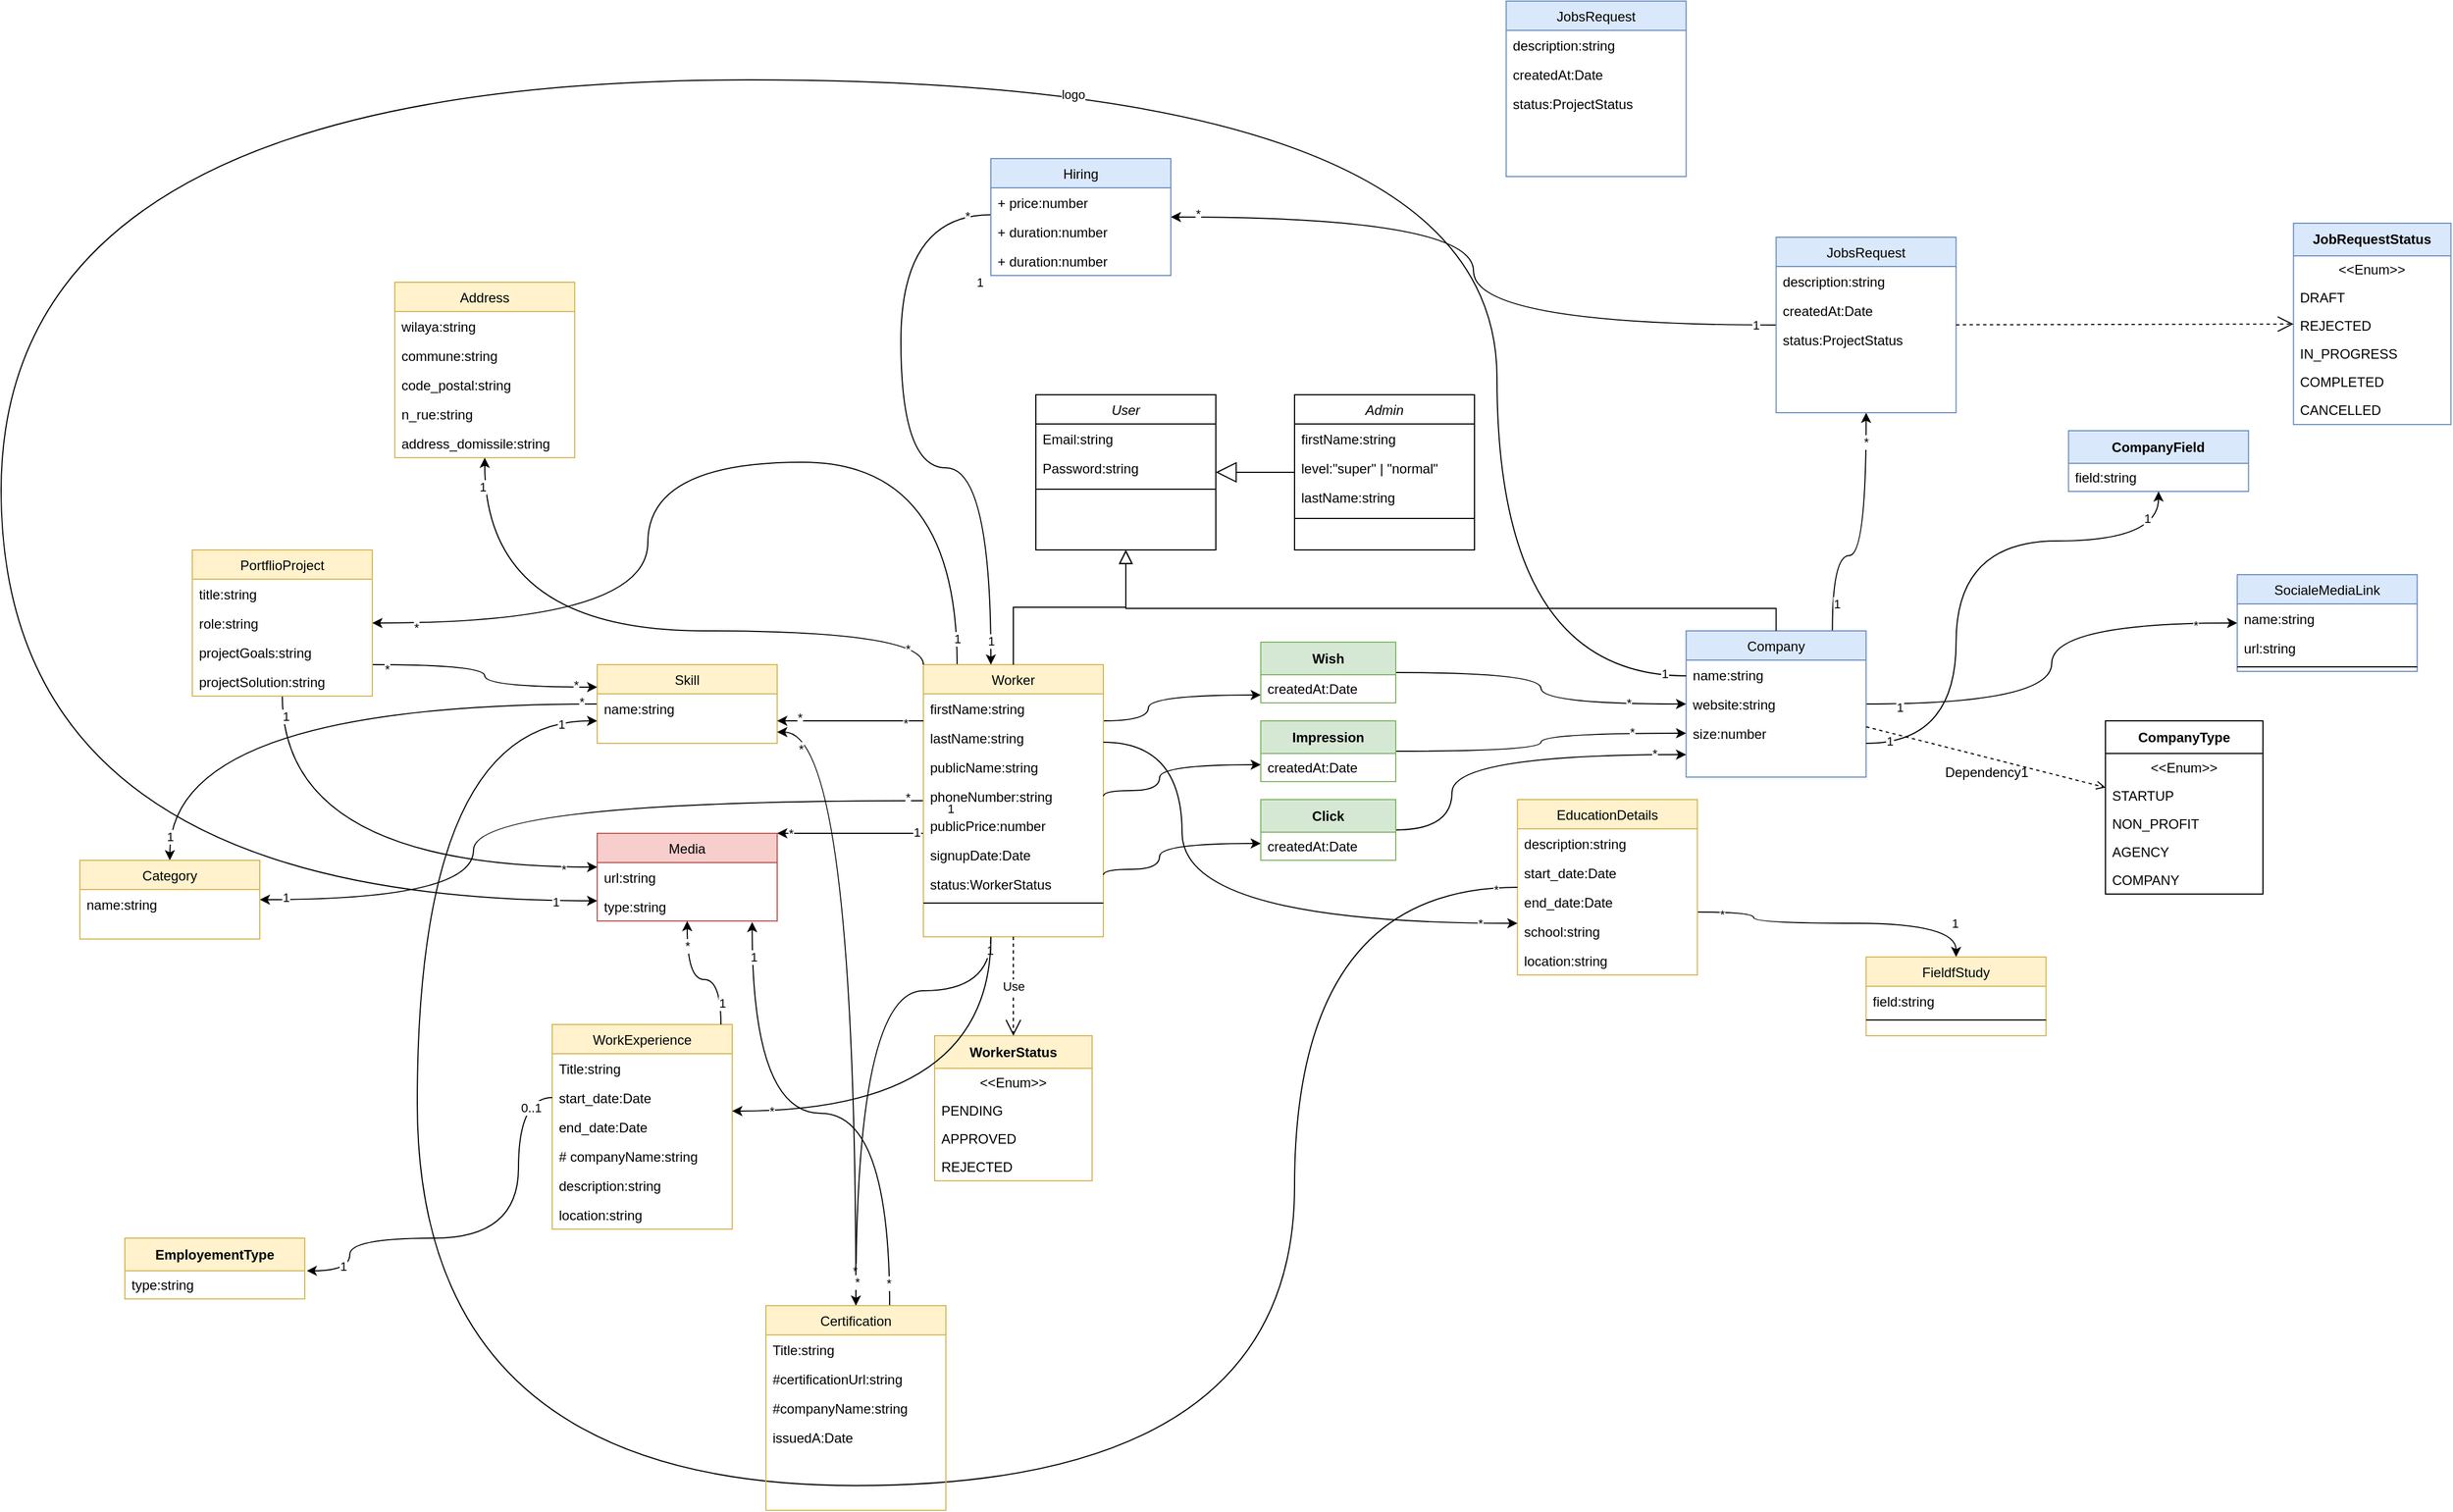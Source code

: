 <mxfile version="21.2.9" type="github">
  <diagram id="C5RBs43oDa-KdzZeNtuy" name="Page-1">
    <mxGraphModel dx="2000" dy="1661" grid="1" gridSize="10" guides="1" tooltips="1" connect="1" arrows="1" fold="1" page="1" pageScale="1" pageWidth="827" pageHeight="1169" math="0" shadow="0">
      <root>
        <mxCell id="WIyWlLk6GJQsqaUBKTNV-0" />
        <mxCell id="WIyWlLk6GJQsqaUBKTNV-1" parent="WIyWlLk6GJQsqaUBKTNV-0" />
        <mxCell id="zkfFHV4jXpPFQw0GAbJ--0" value="User" style="swimlane;fontStyle=2;align=center;verticalAlign=top;childLayout=stackLayout;horizontal=1;startSize=26;horizontalStack=0;resizeParent=1;resizeLast=0;collapsible=1;marginBottom=0;rounded=0;shadow=0;strokeWidth=1;" parent="WIyWlLk6GJQsqaUBKTNV-1" vertex="1">
          <mxGeometry x="220" y="120" width="160" height="138" as="geometry">
            <mxRectangle x="230" y="140" width="160" height="26" as="alternateBounds" />
          </mxGeometry>
        </mxCell>
        <mxCell id="zkfFHV4jXpPFQw0GAbJ--1" value="Email:string" style="text;align=left;verticalAlign=top;spacingLeft=4;spacingRight=4;overflow=hidden;rotatable=0;points=[[0,0.5],[1,0.5]];portConstraint=eastwest;" parent="zkfFHV4jXpPFQw0GAbJ--0" vertex="1">
          <mxGeometry y="26" width="160" height="26" as="geometry" />
        </mxCell>
        <mxCell id="zkfFHV4jXpPFQw0GAbJ--2" value="Password:string" style="text;align=left;verticalAlign=top;spacingLeft=4;spacingRight=4;overflow=hidden;rotatable=0;points=[[0,0.5],[1,0.5]];portConstraint=eastwest;rounded=0;shadow=0;html=0;" parent="zkfFHV4jXpPFQw0GAbJ--0" vertex="1">
          <mxGeometry y="52" width="160" height="28" as="geometry" />
        </mxCell>
        <mxCell id="zkfFHV4jXpPFQw0GAbJ--4" value="" style="line;html=1;strokeWidth=1;align=left;verticalAlign=middle;spacingTop=-1;spacingLeft=3;spacingRight=3;rotatable=0;labelPosition=right;points=[];portConstraint=eastwest;" parent="zkfFHV4jXpPFQw0GAbJ--0" vertex="1">
          <mxGeometry y="80" width="160" height="8" as="geometry" />
        </mxCell>
        <mxCell id="mFvIl6yQEKOknpsYrwRo-8" value="" style="edgeStyle=orthogonalEdgeStyle;rounded=0;orthogonalLoop=1;jettySize=auto;html=1;curved=1;" parent="WIyWlLk6GJQsqaUBKTNV-1" source="zkfFHV4jXpPFQw0GAbJ--6" target="mFvIl6yQEKOknpsYrwRo-10" edge="1">
          <mxGeometry relative="1" as="geometry">
            <mxPoint x="20" y="429" as="targetPoint" />
            <Array as="points">
              <mxPoint x="150" y="550" />
            </Array>
          </mxGeometry>
        </mxCell>
        <mxCell id="mFvIl6yQEKOknpsYrwRo-17" value="*" style="edgeLabel;html=1;align=center;verticalAlign=middle;resizable=0;points=[];" parent="mFvIl6yQEKOknpsYrwRo-8" vertex="1" connectable="0">
          <mxGeometry x="0.817" relative="1" as="geometry">
            <mxPoint as="offset" />
          </mxGeometry>
        </mxCell>
        <mxCell id="mFvIl6yQEKOknpsYrwRo-18" value="1" style="edgeLabel;html=1;align=center;verticalAlign=middle;resizable=0;points=[];" parent="mFvIl6yQEKOknpsYrwRo-8" vertex="1" connectable="0">
          <mxGeometry x="-0.911" y="-1" relative="1" as="geometry">
            <mxPoint as="offset" />
          </mxGeometry>
        </mxCell>
        <mxCell id="mFvIl6yQEKOknpsYrwRo-110" value="" style="edgeStyle=orthogonalEdgeStyle;rounded=0;orthogonalLoop=1;jettySize=auto;html=1;curved=1;" parent="WIyWlLk6GJQsqaUBKTNV-1" source="zkfFHV4jXpPFQw0GAbJ--6" target="mFvIl6yQEKOknpsYrwRo-88" edge="1">
          <mxGeometry relative="1" as="geometry">
            <mxPoint x="20" y="429.0" as="targetPoint" />
            <Array as="points">
              <mxPoint x="150" y="180" />
              <mxPoint x="-125" y="180" />
              <mxPoint x="-125" y="323" />
            </Array>
          </mxGeometry>
        </mxCell>
        <mxCell id="mFvIl6yQEKOknpsYrwRo-111" value="*" style="edgeLabel;html=1;align=center;verticalAlign=middle;resizable=0;points=[];" parent="mFvIl6yQEKOknpsYrwRo-110" vertex="1" connectable="0">
          <mxGeometry x="0.908" y="4" relative="1" as="geometry">
            <mxPoint as="offset" />
          </mxGeometry>
        </mxCell>
        <mxCell id="mFvIl6yQEKOknpsYrwRo-112" value="1" style="edgeLabel;html=1;align=center;verticalAlign=middle;resizable=0;points=[];" parent="mFvIl6yQEKOknpsYrwRo-110" vertex="1" connectable="0">
          <mxGeometry x="-0.946" relative="1" as="geometry">
            <mxPoint as="offset" />
          </mxGeometry>
        </mxCell>
        <mxCell id="mFvIl6yQEKOknpsYrwRo-204" style="edgeStyle=orthogonalEdgeStyle;rounded=0;orthogonalLoop=1;jettySize=auto;html=1;curved=1;" parent="WIyWlLk6GJQsqaUBKTNV-1" source="zkfFHV4jXpPFQw0GAbJ--6" target="mFvIl6yQEKOknpsYrwRo-202" edge="1">
          <mxGeometry relative="1" as="geometry">
            <Array as="points">
              <mxPoint x="320" y="410" />
              <mxPoint x="320" y="387" />
            </Array>
          </mxGeometry>
        </mxCell>
        <mxCell id="5bNDh7Z8-5u5TpoQVsm--10" style="edgeStyle=orthogonalEdgeStyle;rounded=0;orthogonalLoop=1;jettySize=auto;html=1;curved=1;" parent="WIyWlLk6GJQsqaUBKTNV-1" source="zkfFHV4jXpPFQw0GAbJ--6" target="5bNDh7Z8-5u5TpoQVsm--0" edge="1">
          <mxGeometry relative="1" as="geometry">
            <Array as="points">
              <mxPoint x="180" y="650" />
              <mxPoint x="60" y="650" />
            </Array>
          </mxGeometry>
        </mxCell>
        <mxCell id="5bNDh7Z8-5u5TpoQVsm--11" value="*" style="edgeLabel;html=1;align=center;verticalAlign=middle;resizable=0;points=[];" parent="5bNDh7Z8-5u5TpoQVsm--10" vertex="1" connectable="0">
          <mxGeometry x="0.861" y="-1" relative="1" as="geometry">
            <mxPoint as="offset" />
          </mxGeometry>
        </mxCell>
        <mxCell id="5bNDh7Z8-5u5TpoQVsm--12" value="1" style="edgeLabel;html=1;align=center;verticalAlign=middle;resizable=0;points=[];" parent="5bNDh7Z8-5u5TpoQVsm--10" vertex="1" connectable="0">
          <mxGeometry x="-0.946" y="-1" relative="1" as="geometry">
            <mxPoint as="offset" />
          </mxGeometry>
        </mxCell>
        <mxCell id="_HpX5d6XVAmi2sJMkFjG-2" style="edgeStyle=orthogonalEdgeStyle;rounded=0;orthogonalLoop=1;jettySize=auto;html=1;curved=1;" parent="WIyWlLk6GJQsqaUBKTNV-1" source="zkfFHV4jXpPFQw0GAbJ--6" target="_HpX5d6XVAmi2sJMkFjG-0" edge="1">
          <mxGeometry relative="1" as="geometry">
            <Array as="points">
              <mxPoint x="-280" y="481" />
              <mxPoint x="-280" y="569" />
            </Array>
          </mxGeometry>
        </mxCell>
        <mxCell id="_HpX5d6XVAmi2sJMkFjG-3" value="1" style="edgeLabel;html=1;align=center;verticalAlign=middle;resizable=0;points=[];" parent="_HpX5d6XVAmi2sJMkFjG-2" vertex="1" connectable="0">
          <mxGeometry x="0.934" y="-2" relative="1" as="geometry">
            <mxPoint as="offset" />
          </mxGeometry>
        </mxCell>
        <mxCell id="_HpX5d6XVAmi2sJMkFjG-4" value="*" style="edgeLabel;html=1;align=center;verticalAlign=middle;resizable=0;points=[];" parent="_HpX5d6XVAmi2sJMkFjG-2" vertex="1" connectable="0">
          <mxGeometry x="-0.959" y="-3" relative="1" as="geometry">
            <mxPoint as="offset" />
          </mxGeometry>
        </mxCell>
        <mxCell id="zkfFHV4jXpPFQw0GAbJ--6" value="Worker" style="swimlane;fontStyle=0;align=center;verticalAlign=top;childLayout=stackLayout;horizontal=1;startSize=26;horizontalStack=0;resizeParent=1;resizeLast=0;collapsible=1;marginBottom=0;rounded=0;shadow=0;strokeWidth=1;fillColor=#fff2cc;strokeColor=#d6b656;" parent="WIyWlLk6GJQsqaUBKTNV-1" vertex="1">
          <mxGeometry x="120" y="360" width="160" height="242" as="geometry">
            <mxRectangle x="130" y="380" width="160" height="26" as="alternateBounds" />
          </mxGeometry>
        </mxCell>
        <mxCell id="zkfFHV4jXpPFQw0GAbJ--7" value="firstName:string" style="text;align=left;verticalAlign=top;spacingLeft=4;spacingRight=4;overflow=hidden;rotatable=0;points=[[0,0.5],[1,0.5]];portConstraint=eastwest;" parent="zkfFHV4jXpPFQw0GAbJ--6" vertex="1">
          <mxGeometry y="26" width="160" height="26" as="geometry" />
        </mxCell>
        <mxCell id="zkfFHV4jXpPFQw0GAbJ--8" value="lastName:string" style="text;align=left;verticalAlign=top;spacingLeft=4;spacingRight=4;overflow=hidden;rotatable=0;points=[[0,0.5],[1,0.5]];portConstraint=eastwest;rounded=0;shadow=0;html=0;" parent="zkfFHV4jXpPFQw0GAbJ--6" vertex="1">
          <mxGeometry y="52" width="160" height="26" as="geometry" />
        </mxCell>
        <mxCell id="mFvIl6yQEKOknpsYrwRo-148" value="publicName:string" style="text;align=left;verticalAlign=top;spacingLeft=4;spacingRight=4;overflow=hidden;rotatable=0;points=[[0,0.5],[1,0.5]];portConstraint=eastwest;rounded=0;shadow=0;html=0;" parent="zkfFHV4jXpPFQw0GAbJ--6" vertex="1">
          <mxGeometry y="78" width="160" height="26" as="geometry" />
        </mxCell>
        <mxCell id="mFvIl6yQEKOknpsYrwRo-147" value="phoneNumber:string" style="text;align=left;verticalAlign=top;spacingLeft=4;spacingRight=4;overflow=hidden;rotatable=0;points=[[0,0.5],[1,0.5]];portConstraint=eastwest;rounded=0;shadow=0;html=0;" parent="zkfFHV4jXpPFQw0GAbJ--6" vertex="1">
          <mxGeometry y="104" width="160" height="26" as="geometry" />
        </mxCell>
        <mxCell id="Zo74BbATuaOHTkua8uXF-7" value="publicPrice:number" style="text;align=left;verticalAlign=top;spacingLeft=4;spacingRight=4;overflow=hidden;rotatable=0;points=[[0,0.5],[1,0.5]];portConstraint=eastwest;rounded=0;shadow=0;html=0;" parent="zkfFHV4jXpPFQw0GAbJ--6" vertex="1">
          <mxGeometry y="130" width="160" height="26" as="geometry" />
        </mxCell>
        <mxCell id="mFvIl6yQEKOknpsYrwRo-87" value="signupDate:Date" style="text;align=left;verticalAlign=top;spacingLeft=4;spacingRight=4;overflow=hidden;rotatable=0;points=[[0,0.5],[1,0.5]];portConstraint=eastwest;rounded=0;shadow=0;html=0;" parent="zkfFHV4jXpPFQw0GAbJ--6" vertex="1">
          <mxGeometry y="156" width="160" height="26" as="geometry" />
        </mxCell>
        <mxCell id="mFvIl6yQEKOknpsYrwRo-19" value="status:WorkerStatus" style="text;align=left;verticalAlign=top;spacingLeft=4;spacingRight=4;overflow=hidden;rotatable=0;points=[[0,0.5],[1,0.5]];portConstraint=eastwest;rounded=0;shadow=0;html=0;" parent="zkfFHV4jXpPFQw0GAbJ--6" vertex="1">
          <mxGeometry y="182" width="160" height="26" as="geometry" />
        </mxCell>
        <mxCell id="zkfFHV4jXpPFQw0GAbJ--9" value="" style="line;html=1;strokeWidth=1;align=left;verticalAlign=middle;spacingTop=-1;spacingLeft=3;spacingRight=3;rotatable=0;labelPosition=right;points=[];portConstraint=eastwest;" parent="zkfFHV4jXpPFQw0GAbJ--6" vertex="1">
          <mxGeometry y="208" width="160" height="8" as="geometry" />
        </mxCell>
        <mxCell id="zkfFHV4jXpPFQw0GAbJ--12" value="" style="endArrow=block;endSize=10;endFill=0;shadow=0;strokeWidth=1;rounded=0;edgeStyle=elbowEdgeStyle;elbow=vertical;" parent="WIyWlLk6GJQsqaUBKTNV-1" source="zkfFHV4jXpPFQw0GAbJ--6" target="zkfFHV4jXpPFQw0GAbJ--0" edge="1">
          <mxGeometry width="160" relative="1" as="geometry">
            <mxPoint x="200" y="203" as="sourcePoint" />
            <mxPoint x="200" y="203" as="targetPoint" />
          </mxGeometry>
        </mxCell>
        <mxCell id="mFvIl6yQEKOknpsYrwRo-155" value="" style="edgeStyle=orthogonalEdgeStyle;rounded=0;orthogonalLoop=1;jettySize=auto;html=1;curved=1;" parent="WIyWlLk6GJQsqaUBKTNV-1" source="zkfFHV4jXpPFQw0GAbJ--13" target="mFvIl6yQEKOknpsYrwRo-150" edge="1">
          <mxGeometry relative="1" as="geometry">
            <mxPoint x="1078.18" y="383" as="targetPoint" />
          </mxGeometry>
        </mxCell>
        <mxCell id="mFvIl6yQEKOknpsYrwRo-156" value="*" style="edgeLabel;html=1;align=center;verticalAlign=middle;resizable=0;points=[];" parent="mFvIl6yQEKOknpsYrwRo-155" vertex="1" connectable="0">
          <mxGeometry x="0.817" y="-2" relative="1" as="geometry">
            <mxPoint as="offset" />
          </mxGeometry>
        </mxCell>
        <mxCell id="mFvIl6yQEKOknpsYrwRo-157" value="1" style="edgeLabel;html=1;align=center;verticalAlign=middle;resizable=0;points=[];" parent="mFvIl6yQEKOknpsYrwRo-155" vertex="1" connectable="0">
          <mxGeometry x="-0.85" y="-3" relative="1" as="geometry">
            <mxPoint as="offset" />
          </mxGeometry>
        </mxCell>
        <mxCell id="mFvIl6yQEKOknpsYrwRo-162" value="" style="edgeStyle=orthogonalEdgeStyle;rounded=0;orthogonalLoop=1;jettySize=auto;html=1;curved=1;" parent="WIyWlLk6GJQsqaUBKTNV-1" source="zkfFHV4jXpPFQw0GAbJ--13" target="mFvIl6yQEKOknpsYrwRo-158" edge="1">
          <mxGeometry relative="1" as="geometry">
            <mxPoint x="878.18" y="247" as="targetPoint" />
            <Array as="points">
              <mxPoint x="928.18" y="263" />
              <mxPoint x="958.18" y="263" />
            </Array>
          </mxGeometry>
        </mxCell>
        <mxCell id="mFvIl6yQEKOknpsYrwRo-163" value="*" style="edgeLabel;html=1;align=center;verticalAlign=middle;resizable=0;points=[];" parent="mFvIl6yQEKOknpsYrwRo-162" vertex="1" connectable="0">
          <mxGeometry x="0.772" relative="1" as="geometry">
            <mxPoint as="offset" />
          </mxGeometry>
        </mxCell>
        <mxCell id="mFvIl6yQEKOknpsYrwRo-164" value="1" style="edgeLabel;html=1;align=center;verticalAlign=middle;resizable=0;points=[];" parent="mFvIl6yQEKOknpsYrwRo-162" vertex="1" connectable="0">
          <mxGeometry x="-0.783" y="-4" relative="1" as="geometry">
            <mxPoint as="offset" />
          </mxGeometry>
        </mxCell>
        <mxCell id="zkfFHV4jXpPFQw0GAbJ--13" value="Company" style="swimlane;fontStyle=0;align=center;verticalAlign=top;childLayout=stackLayout;horizontal=1;startSize=26;horizontalStack=0;resizeParent=1;resizeLast=0;collapsible=1;marginBottom=0;rounded=0;shadow=0;strokeWidth=1;fillColor=#dae8fc;strokeColor=#6c8ebf;" parent="WIyWlLk6GJQsqaUBKTNV-1" vertex="1">
          <mxGeometry x="798.18" y="330" width="160" height="130" as="geometry">
            <mxRectangle x="340" y="380" width="170" height="26" as="alternateBounds" />
          </mxGeometry>
        </mxCell>
        <mxCell id="zkfFHV4jXpPFQw0GAbJ--14" value="name:string" style="text;align=left;verticalAlign=top;spacingLeft=4;spacingRight=4;overflow=hidden;rotatable=0;points=[[0,0.5],[1,0.5]];portConstraint=eastwest;" parent="zkfFHV4jXpPFQw0GAbJ--13" vertex="1">
          <mxGeometry y="26" width="160" height="26" as="geometry" />
        </mxCell>
        <mxCell id="mFvIl6yQEKOknpsYrwRo-149" value="website:string" style="text;align=left;verticalAlign=top;spacingLeft=4;spacingRight=4;overflow=hidden;rotatable=0;points=[[0,0.5],[1,0.5]];portConstraint=eastwest;" parent="zkfFHV4jXpPFQw0GAbJ--13" vertex="1">
          <mxGeometry y="52" width="160" height="26" as="geometry" />
        </mxCell>
        <mxCell id="mFvIl6yQEKOknpsYrwRo-165" value="size:number" style="text;align=left;verticalAlign=top;spacingLeft=4;spacingRight=4;overflow=hidden;rotatable=0;points=[[0,0.5],[1,0.5]];portConstraint=eastwest;" parent="zkfFHV4jXpPFQw0GAbJ--13" vertex="1">
          <mxGeometry y="78" width="160" height="26" as="geometry" />
        </mxCell>
        <mxCell id="zkfFHV4jXpPFQw0GAbJ--16" value="" style="endArrow=block;endSize=10;endFill=0;shadow=0;strokeWidth=1;rounded=0;edgeStyle=elbowEdgeStyle;elbow=vertical;" parent="WIyWlLk6GJQsqaUBKTNV-1" source="zkfFHV4jXpPFQw0GAbJ--13" target="zkfFHV4jXpPFQw0GAbJ--0" edge="1">
          <mxGeometry width="160" relative="1" as="geometry">
            <mxPoint x="210" y="373" as="sourcePoint" />
            <mxPoint x="310" y="271" as="targetPoint" />
            <Array as="points">
              <mxPoint x="450" y="310" />
            </Array>
          </mxGeometry>
        </mxCell>
        <mxCell id="_HpX5d6XVAmi2sJMkFjG-5" style="edgeStyle=orthogonalEdgeStyle;rounded=0;orthogonalLoop=1;jettySize=auto;html=1;curved=1;" parent="WIyWlLk6GJQsqaUBKTNV-1" source="mFvIl6yQEKOknpsYrwRo-1" target="_HpX5d6XVAmi2sJMkFjG-0" edge="1">
          <mxGeometry relative="1" as="geometry" />
        </mxCell>
        <mxCell id="_HpX5d6XVAmi2sJMkFjG-6" value="1" style="edgeLabel;html=1;align=center;verticalAlign=middle;resizable=0;points=[];" parent="_HpX5d6XVAmi2sJMkFjG-5" vertex="1" connectable="0">
          <mxGeometry x="0.919" relative="1" as="geometry">
            <mxPoint as="offset" />
          </mxGeometry>
        </mxCell>
        <mxCell id="_HpX5d6XVAmi2sJMkFjG-7" value="*" style="edgeLabel;html=1;align=center;verticalAlign=middle;resizable=0;points=[];" parent="_HpX5d6XVAmi2sJMkFjG-5" vertex="1" connectable="0">
          <mxGeometry x="-0.947" y="-2" relative="1" as="geometry">
            <mxPoint as="offset" />
          </mxGeometry>
        </mxCell>
        <mxCell id="mFvIl6yQEKOknpsYrwRo-1" value="Skill" style="swimlane;fontStyle=0;align=center;verticalAlign=top;childLayout=stackLayout;horizontal=1;startSize=26;horizontalStack=0;resizeParent=1;resizeLast=0;collapsible=1;marginBottom=0;rounded=0;shadow=0;strokeWidth=1;fillColor=#fff2cc;strokeColor=#d6b656;" parent="WIyWlLk6GJQsqaUBKTNV-1" vertex="1">
          <mxGeometry x="-170" y="360" width="160" height="70" as="geometry">
            <mxRectangle x="130" y="380" width="160" height="26" as="alternateBounds" />
          </mxGeometry>
        </mxCell>
        <mxCell id="mFvIl6yQEKOknpsYrwRo-2" value="name:string" style="text;align=left;verticalAlign=top;spacingLeft=4;spacingRight=4;overflow=hidden;rotatable=0;points=[[0,0.5],[1,0.5]];portConstraint=eastwest;" parent="mFvIl6yQEKOknpsYrwRo-1" vertex="1">
          <mxGeometry y="26" width="160" height="26" as="geometry" />
        </mxCell>
        <mxCell id="mFvIl6yQEKOknpsYrwRo-10" value="Media" style="swimlane;fontStyle=0;align=center;verticalAlign=top;childLayout=stackLayout;horizontal=1;startSize=26;horizontalStack=0;resizeParent=1;resizeLast=0;collapsible=1;marginBottom=0;rounded=0;shadow=0;strokeWidth=1;fillColor=#f8cecc;strokeColor=#b85450;" parent="WIyWlLk6GJQsqaUBKTNV-1" vertex="1">
          <mxGeometry x="-170" y="510" width="160" height="78" as="geometry">
            <mxRectangle x="130" y="380" width="160" height="26" as="alternateBounds" />
          </mxGeometry>
        </mxCell>
        <mxCell id="mFvIl6yQEKOknpsYrwRo-11" value="url:string" style="text;align=left;verticalAlign=top;spacingLeft=4;spacingRight=4;overflow=hidden;rotatable=0;points=[[0,0.5],[1,0.5]];portConstraint=eastwest;" parent="mFvIl6yQEKOknpsYrwRo-10" vertex="1">
          <mxGeometry y="26" width="160" height="26" as="geometry" />
        </mxCell>
        <mxCell id="mFvIl6yQEKOknpsYrwRo-13" value="type:string" style="text;align=left;verticalAlign=top;spacingLeft=4;spacingRight=4;overflow=hidden;rotatable=0;points=[[0,0.5],[1,0.5]];portConstraint=eastwest;" parent="mFvIl6yQEKOknpsYrwRo-10" vertex="1">
          <mxGeometry y="52" width="160" height="26" as="geometry" />
        </mxCell>
        <mxCell id="mFvIl6yQEKOknpsYrwRo-14" value="" style="edgeStyle=orthogonalEdgeStyle;rounded=0;orthogonalLoop=1;jettySize=auto;html=1;curved=1;" parent="WIyWlLk6GJQsqaUBKTNV-1" source="zkfFHV4jXpPFQw0GAbJ--6" target="mFvIl6yQEKOknpsYrwRo-1" edge="1">
          <mxGeometry relative="1" as="geometry">
            <mxPoint x="130" y="298" as="sourcePoint" />
            <mxPoint x="-80" y="350" as="targetPoint" />
            <Array as="points">
              <mxPoint x="80" y="410" />
              <mxPoint x="80" y="410" />
            </Array>
          </mxGeometry>
        </mxCell>
        <mxCell id="mFvIl6yQEKOknpsYrwRo-15" value="*" style="edgeLabel;html=1;align=center;verticalAlign=middle;resizable=0;points=[];" parent="mFvIl6yQEKOknpsYrwRo-14" vertex="1" connectable="0">
          <mxGeometry x="0.692" y="-3" relative="1" as="geometry">
            <mxPoint as="offset" />
          </mxGeometry>
        </mxCell>
        <mxCell id="mFvIl6yQEKOknpsYrwRo-16" value="*" style="edgeLabel;html=1;align=center;verticalAlign=middle;resizable=0;points=[];" parent="mFvIl6yQEKOknpsYrwRo-14" vertex="1" connectable="0">
          <mxGeometry x="-0.754" y="2" relative="1" as="geometry">
            <mxPoint as="offset" />
          </mxGeometry>
        </mxCell>
        <mxCell id="mFvIl6yQEKOknpsYrwRo-20" value="WorkerStatus" style="swimlane;fontStyle=1;align=center;verticalAlign=middle;childLayout=stackLayout;horizontal=1;startSize=29;horizontalStack=0;resizeParent=1;resizeParentMax=0;resizeLast=0;collapsible=0;marginBottom=0;html=1;whiteSpace=wrap;fillColor=#fff2cc;strokeColor=#d6b656;" parent="WIyWlLk6GJQsqaUBKTNV-1" vertex="1">
          <mxGeometry x="130" y="690" width="140" height="129" as="geometry" />
        </mxCell>
        <mxCell id="mFvIl6yQEKOknpsYrwRo-21" value="&amp;lt;&amp;lt;Enum&amp;gt;&amp;gt;" style="text;html=1;strokeColor=none;fillColor=none;align=center;verticalAlign=middle;spacingLeft=4;spacingRight=4;overflow=hidden;rotatable=0;points=[[0,0.5],[1,0.5]];portConstraint=eastwest;whiteSpace=wrap;" parent="mFvIl6yQEKOknpsYrwRo-20" vertex="1">
          <mxGeometry y="29" width="140" height="25" as="geometry" />
        </mxCell>
        <mxCell id="mFvIl6yQEKOknpsYrwRo-22" value="PENDING" style="text;html=1;strokeColor=none;fillColor=none;align=left;verticalAlign=middle;spacingLeft=4;spacingRight=4;overflow=hidden;rotatable=0;points=[[0,0.5],[1,0.5]];portConstraint=eastwest;whiteSpace=wrap;" parent="mFvIl6yQEKOknpsYrwRo-20" vertex="1">
          <mxGeometry y="54" width="140" height="25" as="geometry" />
        </mxCell>
        <mxCell id="mFvIl6yQEKOknpsYrwRo-23" value="APPROVED" style="text;html=1;strokeColor=none;fillColor=none;align=left;verticalAlign=middle;spacingLeft=4;spacingRight=4;overflow=hidden;rotatable=0;points=[[0,0.5],[1,0.5]];portConstraint=eastwest;whiteSpace=wrap;" parent="mFvIl6yQEKOknpsYrwRo-20" vertex="1">
          <mxGeometry y="79" width="140" height="25" as="geometry" />
        </mxCell>
        <mxCell id="mFvIl6yQEKOknpsYrwRo-24" value="REJECTED" style="text;html=1;strokeColor=none;fillColor=none;align=left;verticalAlign=middle;spacingLeft=4;spacingRight=4;overflow=hidden;rotatable=0;points=[[0,0.5],[1,0.5]];portConstraint=eastwest;whiteSpace=wrap;" parent="mFvIl6yQEKOknpsYrwRo-20" vertex="1">
          <mxGeometry y="104" width="140" height="25" as="geometry" />
        </mxCell>
        <mxCell id="mFvIl6yQEKOknpsYrwRo-25" value="Use" style="endArrow=open;endSize=12;dashed=1;html=1;rounded=0;" parent="WIyWlLk6GJQsqaUBKTNV-1" source="zkfFHV4jXpPFQw0GAbJ--6" target="mFvIl6yQEKOknpsYrwRo-20" edge="1">
          <mxGeometry width="160" relative="1" as="geometry">
            <mxPoint x="450" y="550" as="sourcePoint" />
            <mxPoint x="610" y="550" as="targetPoint" />
          </mxGeometry>
        </mxCell>
        <mxCell id="mFvIl6yQEKOknpsYrwRo-34" value="" style="edgeStyle=orthogonalEdgeStyle;rounded=0;orthogonalLoop=1;jettySize=auto;html=1;curved=1;" parent="WIyWlLk6GJQsqaUBKTNV-1" source="mFvIl6yQEKOknpsYrwRo-26" target="mFvIl6yQEKOknpsYrwRo-31" edge="1">
          <mxGeometry relative="1" as="geometry">
            <Array as="points">
              <mxPoint x="858.18" y="580" />
              <mxPoint x="858.18" y="590" />
            </Array>
          </mxGeometry>
        </mxCell>
        <mxCell id="mFvIl6yQEKOknpsYrwRo-35" value="1" style="edgeLabel;html=1;align=center;verticalAlign=middle;resizable=0;points=[];" parent="mFvIl6yQEKOknpsYrwRo-34" vertex="1" connectable="0">
          <mxGeometry x="0.765" relative="1" as="geometry">
            <mxPoint as="offset" />
          </mxGeometry>
        </mxCell>
        <mxCell id="mFvIl6yQEKOknpsYrwRo-36" value="*" style="edgeLabel;html=1;align=center;verticalAlign=middle;resizable=0;points=[];" parent="mFvIl6yQEKOknpsYrwRo-34" vertex="1" connectable="0">
          <mxGeometry x="-0.838" y="-2" relative="1" as="geometry">
            <mxPoint as="offset" />
          </mxGeometry>
        </mxCell>
        <mxCell id="mFvIl6yQEKOknpsYrwRo-26" value="EducationDetails" style="swimlane;fontStyle=0;align=center;verticalAlign=top;childLayout=stackLayout;horizontal=1;startSize=26;horizontalStack=0;resizeParent=1;resizeLast=0;collapsible=1;marginBottom=0;rounded=0;shadow=0;strokeWidth=1;fillColor=#fff2cc;strokeColor=#d6b656;" parent="WIyWlLk6GJQsqaUBKTNV-1" vertex="1">
          <mxGeometry x="648.18" y="480" width="160" height="156" as="geometry">
            <mxRectangle x="130" y="380" width="160" height="26" as="alternateBounds" />
          </mxGeometry>
        </mxCell>
        <mxCell id="mFvIl6yQEKOknpsYrwRo-27" value="description:string" style="text;align=left;verticalAlign=top;spacingLeft=4;spacingRight=4;overflow=hidden;rotatable=0;points=[[0,0.5],[1,0.5]];portConstraint=eastwest;" parent="mFvIl6yQEKOknpsYrwRo-26" vertex="1">
          <mxGeometry y="26" width="160" height="26" as="geometry" />
        </mxCell>
        <mxCell id="mFvIl6yQEKOknpsYrwRo-28" value="start_date:Date" style="text;align=left;verticalAlign=top;spacingLeft=4;spacingRight=4;overflow=hidden;rotatable=0;points=[[0,0.5],[1,0.5]];portConstraint=eastwest;" parent="mFvIl6yQEKOknpsYrwRo-26" vertex="1">
          <mxGeometry y="52" width="160" height="26" as="geometry" />
        </mxCell>
        <mxCell id="mFvIl6yQEKOknpsYrwRo-29" value="end_date:Date" style="text;align=left;verticalAlign=top;spacingLeft=4;spacingRight=4;overflow=hidden;rotatable=0;points=[[0,0.5],[1,0.5]];portConstraint=eastwest;" parent="mFvIl6yQEKOknpsYrwRo-26" vertex="1">
          <mxGeometry y="78" width="160" height="26" as="geometry" />
        </mxCell>
        <mxCell id="mFvIl6yQEKOknpsYrwRo-30" value="school:string" style="text;align=left;verticalAlign=top;spacingLeft=4;spacingRight=4;overflow=hidden;rotatable=0;points=[[0,0.5],[1,0.5]];portConstraint=eastwest;" parent="mFvIl6yQEKOknpsYrwRo-26" vertex="1">
          <mxGeometry y="104" width="160" height="26" as="geometry" />
        </mxCell>
        <mxCell id="mFvIl6yQEKOknpsYrwRo-122" value="location:string" style="text;align=left;verticalAlign=top;spacingLeft=4;spacingRight=4;overflow=hidden;rotatable=0;points=[[0,0.5],[1,0.5]];portConstraint=eastwest;" parent="mFvIl6yQEKOknpsYrwRo-26" vertex="1">
          <mxGeometry y="130" width="160" height="26" as="geometry" />
        </mxCell>
        <mxCell id="mFvIl6yQEKOknpsYrwRo-31" value="FieldfStudy" style="swimlane;fontStyle=0;align=center;verticalAlign=top;childLayout=stackLayout;horizontal=1;startSize=26;horizontalStack=0;resizeParent=1;resizeLast=0;collapsible=1;marginBottom=0;rounded=0;shadow=0;strokeWidth=1;fillColor=#fff2cc;strokeColor=#d6b656;" parent="WIyWlLk6GJQsqaUBKTNV-1" vertex="1">
          <mxGeometry x="958.18" y="620" width="160" height="70" as="geometry">
            <mxRectangle x="340" y="380" width="170" height="26" as="alternateBounds" />
          </mxGeometry>
        </mxCell>
        <mxCell id="mFvIl6yQEKOknpsYrwRo-32" value="field:string" style="text;align=left;verticalAlign=top;spacingLeft=4;spacingRight=4;overflow=hidden;rotatable=0;points=[[0,0.5],[1,0.5]];portConstraint=eastwest;" parent="mFvIl6yQEKOknpsYrwRo-31" vertex="1">
          <mxGeometry y="26" width="160" height="26" as="geometry" />
        </mxCell>
        <mxCell id="mFvIl6yQEKOknpsYrwRo-33" value="" style="line;html=1;strokeWidth=1;align=left;verticalAlign=middle;spacingTop=-1;spacingLeft=3;spacingRight=3;rotatable=0;labelPosition=right;points=[];portConstraint=eastwest;" parent="mFvIl6yQEKOknpsYrwRo-31" vertex="1">
          <mxGeometry y="52" width="160" height="8" as="geometry" />
        </mxCell>
        <mxCell id="mFvIl6yQEKOknpsYrwRo-37" value="" style="edgeStyle=orthogonalEdgeStyle;rounded=0;orthogonalLoop=1;jettySize=auto;html=1;curved=1;" parent="WIyWlLk6GJQsqaUBKTNV-1" source="zkfFHV4jXpPFQw0GAbJ--6" target="mFvIl6yQEKOknpsYrwRo-26" edge="1">
          <mxGeometry relative="1" as="geometry">
            <mxPoint x="360" y="458" as="sourcePoint" />
            <mxPoint x="200" y="510" as="targetPoint" />
            <Array as="points">
              <mxPoint x="350" y="429" />
              <mxPoint x="350" y="590" />
            </Array>
          </mxGeometry>
        </mxCell>
        <mxCell id="mFvIl6yQEKOknpsYrwRo-38" value="*" style="edgeLabel;html=1;align=center;verticalAlign=middle;resizable=0;points=[];" parent="mFvIl6yQEKOknpsYrwRo-37" vertex="1" connectable="0">
          <mxGeometry x="0.817" relative="1" as="geometry">
            <mxPoint x="15" as="offset" />
          </mxGeometry>
        </mxCell>
        <mxCell id="mFvIl6yQEKOknpsYrwRo-39" value="1" style="edgeLabel;html=1;align=center;verticalAlign=middle;resizable=0;points=[];" parent="mFvIl6yQEKOknpsYrwRo-37" vertex="1" connectable="0">
          <mxGeometry x="-0.911" y="-1" relative="1" as="geometry">
            <mxPoint x="-134" y="-410" as="offset" />
          </mxGeometry>
        </mxCell>
        <mxCell id="mFvIl6yQEKOknpsYrwRo-40" value="" style="edgeStyle=orthogonalEdgeStyle;rounded=0;orthogonalLoop=1;jettySize=auto;html=1;curved=1;" parent="WIyWlLk6GJQsqaUBKTNV-1" source="mFvIl6yQEKOknpsYrwRo-26" target="mFvIl6yQEKOknpsYrwRo-1" edge="1">
          <mxGeometry relative="1" as="geometry">
            <mxPoint x="340" y="716" as="sourcePoint" />
            <mxPoint x="440" y="680" as="targetPoint" />
            <Array as="points">
              <mxPoint x="450" y="1090" />
              <mxPoint x="-330" y="1090" />
              <mxPoint x="-330" y="410" />
            </Array>
          </mxGeometry>
        </mxCell>
        <mxCell id="mFvIl6yQEKOknpsYrwRo-44" value="*" style="edgeLabel;html=1;align=center;verticalAlign=middle;resizable=0;points=[];" parent="mFvIl6yQEKOknpsYrwRo-40" vertex="1" connectable="0">
          <mxGeometry x="-0.984" y="2" relative="1" as="geometry">
            <mxPoint as="offset" />
          </mxGeometry>
        </mxCell>
        <mxCell id="suw-PPwSht5-RB61l_Wx-4" value="1" style="edgeLabel;html=1;align=center;verticalAlign=middle;resizable=0;points=[];" parent="mFvIl6yQEKOknpsYrwRo-40" vertex="1" connectable="0">
          <mxGeometry x="0.972" y="-3" relative="1" as="geometry">
            <mxPoint as="offset" />
          </mxGeometry>
        </mxCell>
        <mxCell id="mFvIl6yQEKOknpsYrwRo-47" value="WorkExperience" style="swimlane;fontStyle=0;align=center;verticalAlign=top;childLayout=stackLayout;horizontal=1;startSize=26;horizontalStack=0;resizeParent=1;resizeLast=0;collapsible=1;marginBottom=0;rounded=0;shadow=0;strokeWidth=1;fillColor=#fff2cc;strokeColor=#d6b656;" parent="WIyWlLk6GJQsqaUBKTNV-1" vertex="1">
          <mxGeometry x="-210" y="680" width="160" height="182" as="geometry">
            <mxRectangle x="130" y="380" width="160" height="26" as="alternateBounds" />
          </mxGeometry>
        </mxCell>
        <mxCell id="mFvIl6yQEKOknpsYrwRo-48" value="Title:string" style="text;align=left;verticalAlign=top;spacingLeft=4;spacingRight=4;overflow=hidden;rotatable=0;points=[[0,0.5],[1,0.5]];portConstraint=eastwest;" parent="mFvIl6yQEKOknpsYrwRo-47" vertex="1">
          <mxGeometry y="26" width="160" height="26" as="geometry" />
        </mxCell>
        <mxCell id="mFvIl6yQEKOknpsYrwRo-49" value="start_date:Date" style="text;align=left;verticalAlign=top;spacingLeft=4;spacingRight=4;overflow=hidden;rotatable=0;points=[[0,0.5],[1,0.5]];portConstraint=eastwest;" parent="mFvIl6yQEKOknpsYrwRo-47" vertex="1">
          <mxGeometry y="52" width="160" height="26" as="geometry" />
        </mxCell>
        <mxCell id="mFvIl6yQEKOknpsYrwRo-50" value="end_date:Date" style="text;align=left;verticalAlign=top;spacingLeft=4;spacingRight=4;overflow=hidden;rotatable=0;points=[[0,0.5],[1,0.5]];portConstraint=eastwest;" parent="mFvIl6yQEKOknpsYrwRo-47" vertex="1">
          <mxGeometry y="78" width="160" height="26" as="geometry" />
        </mxCell>
        <mxCell id="mFvIl6yQEKOknpsYrwRo-51" value="# companyName:string" style="text;align=left;verticalAlign=top;spacingLeft=4;spacingRight=4;overflow=hidden;rotatable=0;points=[[0,0.5],[1,0.5]];portConstraint=eastwest;" parent="mFvIl6yQEKOknpsYrwRo-47" vertex="1">
          <mxGeometry y="104" width="160" height="26" as="geometry" />
        </mxCell>
        <mxCell id="mFvIl6yQEKOknpsYrwRo-77" value="description:string" style="text;align=left;verticalAlign=top;spacingLeft=4;spacingRight=4;overflow=hidden;rotatable=0;points=[[0,0.5],[1,0.5]];portConstraint=eastwest;" parent="mFvIl6yQEKOknpsYrwRo-47" vertex="1">
          <mxGeometry y="130" width="160" height="26" as="geometry" />
        </mxCell>
        <mxCell id="mFvIl6yQEKOknpsYrwRo-121" value="location:string" style="text;align=left;verticalAlign=top;spacingLeft=4;spacingRight=4;overflow=hidden;rotatable=0;points=[[0,0.5],[1,0.5]];portConstraint=eastwest;" parent="mFvIl6yQEKOknpsYrwRo-47" vertex="1">
          <mxGeometry y="156" width="160" height="26" as="geometry" />
        </mxCell>
        <mxCell id="mFvIl6yQEKOknpsYrwRo-52" value="" style="edgeStyle=orthogonalEdgeStyle;rounded=0;orthogonalLoop=1;jettySize=auto;html=1;curved=1;" parent="WIyWlLk6GJQsqaUBKTNV-1" source="zkfFHV4jXpPFQw0GAbJ--6" edge="1">
          <mxGeometry relative="1" as="geometry">
            <mxPoint x="160" y="520" as="sourcePoint" />
            <mxPoint x="-50" y="757" as="targetPoint" />
            <Array as="points">
              <mxPoint x="180" y="757" />
            </Array>
          </mxGeometry>
        </mxCell>
        <mxCell id="mFvIl6yQEKOknpsYrwRo-53" value="*" style="edgeLabel;html=1;align=center;verticalAlign=middle;resizable=0;points=[];" parent="mFvIl6yQEKOknpsYrwRo-52" vertex="1" connectable="0">
          <mxGeometry x="0.817" relative="1" as="geometry">
            <mxPoint as="offset" />
          </mxGeometry>
        </mxCell>
        <mxCell id="mFvIl6yQEKOknpsYrwRo-54" value="1" style="edgeLabel;html=1;align=center;verticalAlign=middle;resizable=0;points=[];" parent="mFvIl6yQEKOknpsYrwRo-52" vertex="1" connectable="0">
          <mxGeometry x="-0.911" y="-1" relative="1" as="geometry">
            <mxPoint x="-35" y="-131" as="offset" />
          </mxGeometry>
        </mxCell>
        <mxCell id="mFvIl6yQEKOknpsYrwRo-55" value="EmployementType" style="swimlane;fontStyle=1;align=center;verticalAlign=middle;childLayout=stackLayout;horizontal=1;startSize=29;horizontalStack=0;resizeParent=1;resizeParentMax=0;resizeLast=0;collapsible=0;marginBottom=0;html=1;whiteSpace=wrap;fillColor=#fff2cc;strokeColor=#d6b656;" parent="WIyWlLk6GJQsqaUBKTNV-1" vertex="1">
          <mxGeometry x="-590" y="870" width="160" height="54" as="geometry" />
        </mxCell>
        <mxCell id="mFvIl6yQEKOknpsYrwRo-57" value="type:string" style="text;html=1;strokeColor=none;fillColor=none;align=left;verticalAlign=middle;spacingLeft=4;spacingRight=4;overflow=hidden;rotatable=0;points=[[0,0.5],[1,0.5]];portConstraint=eastwest;whiteSpace=wrap;" parent="mFvIl6yQEKOknpsYrwRo-55" vertex="1">
          <mxGeometry y="29" width="160" height="25" as="geometry" />
        </mxCell>
        <mxCell id="mFvIl6yQEKOknpsYrwRo-63" value="" style="edgeStyle=orthogonalEdgeStyle;rounded=0;orthogonalLoop=1;jettySize=auto;html=1;curved=1;entryX=1.011;entryY=0.001;entryDx=0;entryDy=0;entryPerimeter=0;" parent="WIyWlLk6GJQsqaUBKTNV-1" source="mFvIl6yQEKOknpsYrwRo-47" target="mFvIl6yQEKOknpsYrwRo-57" edge="1">
          <mxGeometry relative="1" as="geometry">
            <mxPoint x="-240" y="880" as="sourcePoint" />
            <mxPoint x="-400" y="932" as="targetPoint" />
            <Array as="points">
              <mxPoint x="-240" y="745" />
              <mxPoint x="-240" y="870" />
              <mxPoint x="-390" y="870" />
              <mxPoint x="-390" y="899" />
            </Array>
          </mxGeometry>
        </mxCell>
        <mxCell id="mFvIl6yQEKOknpsYrwRo-68" value="0..1" style="edgeLabel;html=1;align=center;verticalAlign=middle;resizable=0;points=[];" parent="mFvIl6yQEKOknpsYrwRo-63" vertex="1" connectable="0">
          <mxGeometry x="-0.894" y="9" relative="1" as="geometry">
            <mxPoint as="offset" />
          </mxGeometry>
        </mxCell>
        <mxCell id="mFvIl6yQEKOknpsYrwRo-73" value="1" style="edgeLabel;html=1;align=center;verticalAlign=middle;resizable=0;points=[];" parent="mFvIl6yQEKOknpsYrwRo-63" vertex="1" connectable="0">
          <mxGeometry x="0.828" y="-4" relative="1" as="geometry">
            <mxPoint as="offset" />
          </mxGeometry>
        </mxCell>
        <mxCell id="mFvIl6yQEKOknpsYrwRo-74" value="" style="edgeStyle=orthogonalEdgeStyle;rounded=0;orthogonalLoop=1;jettySize=auto;html=1;curved=1;" parent="WIyWlLk6GJQsqaUBKTNV-1" source="mFvIl6yQEKOknpsYrwRo-47" target="mFvIl6yQEKOknpsYrwRo-10" edge="1">
          <mxGeometry relative="1" as="geometry">
            <mxPoint x="-60" y="588" as="sourcePoint" />
            <mxPoint x="-220" y="640" as="targetPoint" />
            <Array as="points">
              <mxPoint x="-60" y="640" />
              <mxPoint x="-90" y="640" />
            </Array>
          </mxGeometry>
        </mxCell>
        <mxCell id="mFvIl6yQEKOknpsYrwRo-75" value="*" style="edgeLabel;html=1;align=center;verticalAlign=middle;resizable=0;points=[];" parent="mFvIl6yQEKOknpsYrwRo-74" vertex="1" connectable="0">
          <mxGeometry x="0.817" relative="1" as="geometry">
            <mxPoint y="11" as="offset" />
          </mxGeometry>
        </mxCell>
        <mxCell id="mFvIl6yQEKOknpsYrwRo-76" value="1" style="edgeLabel;html=1;align=center;verticalAlign=middle;resizable=0;points=[];" parent="mFvIl6yQEKOknpsYrwRo-74" vertex="1" connectable="0">
          <mxGeometry x="-0.911" y="-1" relative="1" as="geometry">
            <mxPoint y="-14" as="offset" />
          </mxGeometry>
        </mxCell>
        <mxCell id="mFvIl6yQEKOknpsYrwRo-100" value="" style="edgeStyle=orthogonalEdgeStyle;rounded=0;orthogonalLoop=1;jettySize=auto;html=1;curved=1;" parent="WIyWlLk6GJQsqaUBKTNV-1" source="mFvIl6yQEKOknpsYrwRo-88" target="mFvIl6yQEKOknpsYrwRo-10" edge="1">
          <mxGeometry relative="1" as="geometry">
            <mxPoint x="-250" y="323" as="targetPoint" />
            <Array as="points">
              <mxPoint x="-450" y="540" />
            </Array>
          </mxGeometry>
        </mxCell>
        <mxCell id="mFvIl6yQEKOknpsYrwRo-101" value="*" style="edgeLabel;html=1;align=center;verticalAlign=middle;resizable=0;points=[];" parent="mFvIl6yQEKOknpsYrwRo-100" vertex="1" connectable="0">
          <mxGeometry x="0.862" y="-2" relative="1" as="geometry">
            <mxPoint as="offset" />
          </mxGeometry>
        </mxCell>
        <mxCell id="mFvIl6yQEKOknpsYrwRo-102" value="1" style="edgeLabel;html=1;align=center;verticalAlign=middle;resizable=0;points=[];" parent="mFvIl6yQEKOknpsYrwRo-100" vertex="1" connectable="0">
          <mxGeometry x="-0.919" y="3" relative="1" as="geometry">
            <mxPoint as="offset" />
          </mxGeometry>
        </mxCell>
        <mxCell id="mFvIl6yQEKOknpsYrwRo-116" style="edgeStyle=orthogonalEdgeStyle;rounded=0;orthogonalLoop=1;jettySize=auto;html=1;curved=1;" parent="WIyWlLk6GJQsqaUBKTNV-1" source="mFvIl6yQEKOknpsYrwRo-88" target="mFvIl6yQEKOknpsYrwRo-1" edge="1">
          <mxGeometry relative="1" as="geometry">
            <mxPoint x="-550" y="310" as="targetPoint" />
            <Array as="points">
              <mxPoint x="-270" y="360" />
              <mxPoint x="-270" y="380" />
            </Array>
          </mxGeometry>
        </mxCell>
        <mxCell id="mFvIl6yQEKOknpsYrwRo-117" value="*" style="edgeLabel;html=1;align=center;verticalAlign=middle;resizable=0;points=[];" parent="mFvIl6yQEKOknpsYrwRo-116" vertex="1" connectable="0">
          <mxGeometry x="0.826" y="2" relative="1" as="geometry">
            <mxPoint as="offset" />
          </mxGeometry>
        </mxCell>
        <mxCell id="mFvIl6yQEKOknpsYrwRo-118" value="*" style="edgeLabel;html=1;align=center;verticalAlign=middle;resizable=0;points=[];" parent="mFvIl6yQEKOknpsYrwRo-116" vertex="1" connectable="0">
          <mxGeometry x="-0.884" y="-4" relative="1" as="geometry">
            <mxPoint as="offset" />
          </mxGeometry>
        </mxCell>
        <mxCell id="mFvIl6yQEKOknpsYrwRo-88" value="PortflioProject" style="swimlane;fontStyle=0;align=center;verticalAlign=top;childLayout=stackLayout;horizontal=1;startSize=26;horizontalStack=0;resizeParent=1;resizeLast=0;collapsible=1;marginBottom=0;rounded=0;shadow=0;strokeWidth=1;fillColor=#fff2cc;strokeColor=#d6b656;" parent="WIyWlLk6GJQsqaUBKTNV-1" vertex="1">
          <mxGeometry x="-530" y="258" width="160" height="130" as="geometry">
            <mxRectangle x="130" y="380" width="160" height="26" as="alternateBounds" />
          </mxGeometry>
        </mxCell>
        <mxCell id="mFvIl6yQEKOknpsYrwRo-89" value="title:string" style="text;align=left;verticalAlign=top;spacingLeft=4;spacingRight=4;overflow=hidden;rotatable=0;points=[[0,0.5],[1,0.5]];portConstraint=eastwest;" parent="mFvIl6yQEKOknpsYrwRo-88" vertex="1">
          <mxGeometry y="26" width="160" height="26" as="geometry" />
        </mxCell>
        <mxCell id="mFvIl6yQEKOknpsYrwRo-90" value="role:string" style="text;align=left;verticalAlign=top;spacingLeft=4;spacingRight=4;overflow=hidden;rotatable=0;points=[[0,0.5],[1,0.5]];portConstraint=eastwest;" parent="mFvIl6yQEKOknpsYrwRo-88" vertex="1">
          <mxGeometry y="52" width="160" height="26" as="geometry" />
        </mxCell>
        <mxCell id="mFvIl6yQEKOknpsYrwRo-91" value="projectGoals:string" style="text;align=left;verticalAlign=top;spacingLeft=4;spacingRight=4;overflow=hidden;rotatable=0;points=[[0,0.5],[1,0.5]];portConstraint=eastwest;" parent="mFvIl6yQEKOknpsYrwRo-88" vertex="1">
          <mxGeometry y="78" width="160" height="26" as="geometry" />
        </mxCell>
        <mxCell id="mFvIl6yQEKOknpsYrwRo-92" value="projectSolution:string" style="text;align=left;verticalAlign=top;spacingLeft=4;spacingRight=4;overflow=hidden;rotatable=0;points=[[0,0.5],[1,0.5]];portConstraint=eastwest;" parent="mFvIl6yQEKOknpsYrwRo-88" vertex="1">
          <mxGeometry y="104" width="160" height="26" as="geometry" />
        </mxCell>
        <mxCell id="mFvIl6yQEKOknpsYrwRo-143" value="" style="edgeStyle=orthogonalEdgeStyle;rounded=0;orthogonalLoop=1;jettySize=auto;html=1;elbow=vertical;curved=1;" parent="WIyWlLk6GJQsqaUBKTNV-1" source="zkfFHV4jXpPFQw0GAbJ--6" target="mFvIl6yQEKOknpsYrwRo-129" edge="1">
          <mxGeometry relative="1" as="geometry">
            <mxPoint x="-80" y="79" as="targetPoint" />
            <Array as="points">
              <mxPoint x="120" y="330" />
              <mxPoint x="-270" y="330" />
            </Array>
          </mxGeometry>
        </mxCell>
        <mxCell id="mFvIl6yQEKOknpsYrwRo-144" value="*" style="edgeLabel;html=1;align=center;verticalAlign=middle;resizable=0;points=[];" parent="mFvIl6yQEKOknpsYrwRo-143" vertex="1" connectable="0">
          <mxGeometry x="-0.951" y="14" relative="1" as="geometry">
            <mxPoint as="offset" />
          </mxGeometry>
        </mxCell>
        <mxCell id="mFvIl6yQEKOknpsYrwRo-145" value="1" style="edgeLabel;html=1;align=center;verticalAlign=middle;resizable=0;points=[];" parent="mFvIl6yQEKOknpsYrwRo-143" vertex="1" connectable="0">
          <mxGeometry x="0.909" y="2" relative="1" as="geometry">
            <mxPoint as="offset" />
          </mxGeometry>
        </mxCell>
        <mxCell id="mFvIl6yQEKOknpsYrwRo-129" value="Address" style="swimlane;fontStyle=0;align=center;verticalAlign=top;childLayout=stackLayout;horizontal=1;startSize=26;horizontalStack=0;resizeParent=1;resizeLast=0;collapsible=1;marginBottom=0;rounded=0;shadow=0;strokeWidth=1;fillColor=#fff2cc;strokeColor=#d6b656;" parent="WIyWlLk6GJQsqaUBKTNV-1" vertex="1">
          <mxGeometry x="-350" y="20" width="160" height="156" as="geometry">
            <mxRectangle x="130" y="380" width="160" height="26" as="alternateBounds" />
          </mxGeometry>
        </mxCell>
        <mxCell id="mFvIl6yQEKOknpsYrwRo-130" value="wilaya:string" style="text;align=left;verticalAlign=top;spacingLeft=4;spacingRight=4;overflow=hidden;rotatable=0;points=[[0,0.5],[1,0.5]];portConstraint=eastwest;" parent="mFvIl6yQEKOknpsYrwRo-129" vertex="1">
          <mxGeometry y="26" width="160" height="26" as="geometry" />
        </mxCell>
        <mxCell id="mFvIl6yQEKOknpsYrwRo-131" value="commune:string" style="text;align=left;verticalAlign=top;spacingLeft=4;spacingRight=4;overflow=hidden;rotatable=0;points=[[0,0.5],[1,0.5]];portConstraint=eastwest;rounded=0;shadow=0;html=0;" parent="mFvIl6yQEKOknpsYrwRo-129" vertex="1">
          <mxGeometry y="52" width="160" height="26" as="geometry" />
        </mxCell>
        <mxCell id="mFvIl6yQEKOknpsYrwRo-135" value="code_postal:string" style="text;align=left;verticalAlign=top;spacingLeft=4;spacingRight=4;overflow=hidden;rotatable=0;points=[[0,0.5],[1,0.5]];portConstraint=eastwest;rounded=0;shadow=0;html=0;" parent="mFvIl6yQEKOknpsYrwRo-129" vertex="1">
          <mxGeometry y="78" width="160" height="26" as="geometry" />
        </mxCell>
        <mxCell id="mFvIl6yQEKOknpsYrwRo-132" value="n_rue:string" style="text;align=left;verticalAlign=top;spacingLeft=4;spacingRight=4;overflow=hidden;rotatable=0;points=[[0,0.5],[1,0.5]];portConstraint=eastwest;rounded=0;shadow=0;html=0;" parent="mFvIl6yQEKOknpsYrwRo-129" vertex="1">
          <mxGeometry y="104" width="160" height="26" as="geometry" />
        </mxCell>
        <mxCell id="mFvIl6yQEKOknpsYrwRo-136" value="address_domissile:string" style="text;align=left;verticalAlign=top;spacingLeft=4;spacingRight=4;overflow=hidden;rotatable=0;points=[[0,0.5],[1,0.5]];portConstraint=eastwest;rounded=0;shadow=0;html=0;" parent="mFvIl6yQEKOknpsYrwRo-129" vertex="1">
          <mxGeometry y="130" width="160" height="26" as="geometry" />
        </mxCell>
        <mxCell id="mFvIl6yQEKOknpsYrwRo-150" value="SocialeMediaLink" style="swimlane;fontStyle=0;align=center;verticalAlign=top;childLayout=stackLayout;horizontal=1;startSize=26;horizontalStack=0;resizeParent=1;resizeLast=0;collapsible=1;marginBottom=0;rounded=0;shadow=0;strokeWidth=1;fillColor=#dae8fc;strokeColor=#6c8ebf;" parent="WIyWlLk6GJQsqaUBKTNV-1" vertex="1">
          <mxGeometry x="1288.18" y="280" width="160" height="86" as="geometry">
            <mxRectangle x="340" y="380" width="170" height="26" as="alternateBounds" />
          </mxGeometry>
        </mxCell>
        <mxCell id="mFvIl6yQEKOknpsYrwRo-151" value="name:string" style="text;align=left;verticalAlign=top;spacingLeft=4;spacingRight=4;overflow=hidden;rotatable=0;points=[[0,0.5],[1,0.5]];portConstraint=eastwest;" parent="mFvIl6yQEKOknpsYrwRo-150" vertex="1">
          <mxGeometry y="26" width="160" height="26" as="geometry" />
        </mxCell>
        <mxCell id="mFvIl6yQEKOknpsYrwRo-152" value="url:string" style="text;align=left;verticalAlign=top;spacingLeft=4;spacingRight=4;overflow=hidden;rotatable=0;points=[[0,0.5],[1,0.5]];portConstraint=eastwest;" parent="mFvIl6yQEKOknpsYrwRo-150" vertex="1">
          <mxGeometry y="52" width="160" height="26" as="geometry" />
        </mxCell>
        <mxCell id="mFvIl6yQEKOknpsYrwRo-153" value="" style="line;html=1;strokeWidth=1;align=left;verticalAlign=middle;spacingTop=-1;spacingLeft=3;spacingRight=3;rotatable=0;labelPosition=right;points=[];portConstraint=eastwest;" parent="mFvIl6yQEKOknpsYrwRo-150" vertex="1">
          <mxGeometry y="78" width="160" height="8" as="geometry" />
        </mxCell>
        <mxCell id="Zo74BbATuaOHTkua8uXF-8" style="edgeStyle=orthogonalEdgeStyle;rounded=0;orthogonalLoop=1;jettySize=auto;html=1;curved=1;" parent="WIyWlLk6GJQsqaUBKTNV-1" source="mFvIl6yQEKOknpsYrwRo-158" target="Zo74BbATuaOHTkua8uXF-1" edge="1">
          <mxGeometry relative="1" as="geometry" />
        </mxCell>
        <mxCell id="Zo74BbATuaOHTkua8uXF-9" value="*" style="edgeLabel;html=1;align=center;verticalAlign=middle;resizable=0;points=[];" parent="Zo74BbATuaOHTkua8uXF-8" vertex="1" connectable="0">
          <mxGeometry x="0.926" y="-3" relative="1" as="geometry">
            <mxPoint as="offset" />
          </mxGeometry>
        </mxCell>
        <mxCell id="Zo74BbATuaOHTkua8uXF-10" value="1" style="edgeLabel;html=1;align=center;verticalAlign=middle;resizable=0;points=[];" parent="Zo74BbATuaOHTkua8uXF-8" vertex="1" connectable="0">
          <mxGeometry x="-0.942" relative="1" as="geometry">
            <mxPoint as="offset" />
          </mxGeometry>
        </mxCell>
        <mxCell id="mFvIl6yQEKOknpsYrwRo-158" value="JobsRequest" style="swimlane;fontStyle=0;align=center;verticalAlign=top;childLayout=stackLayout;horizontal=1;startSize=26;horizontalStack=0;resizeParent=1;resizeLast=0;collapsible=1;marginBottom=0;rounded=0;shadow=0;strokeWidth=1;fillColor=#dae8fc;strokeColor=#6c8ebf;" parent="WIyWlLk6GJQsqaUBKTNV-1" vertex="1">
          <mxGeometry x="878.18" y="-20" width="160" height="156" as="geometry">
            <mxRectangle x="340" y="380" width="170" height="26" as="alternateBounds" />
          </mxGeometry>
        </mxCell>
        <mxCell id="mFvIl6yQEKOknpsYrwRo-160" value="description:string" style="text;align=left;verticalAlign=top;spacingLeft=4;spacingRight=4;overflow=hidden;rotatable=0;points=[[0,0.5],[1,0.5]];portConstraint=eastwest;" parent="mFvIl6yQEKOknpsYrwRo-158" vertex="1">
          <mxGeometry y="26" width="160" height="26" as="geometry" />
        </mxCell>
        <mxCell id="QI5A46TDzJt6SiEq0aim-0" value="createdAt:Date" style="text;align=left;verticalAlign=top;spacingLeft=4;spacingRight=4;overflow=hidden;rotatable=0;points=[[0,0.5],[1,0.5]];portConstraint=eastwest;" parent="mFvIl6yQEKOknpsYrwRo-158" vertex="1">
          <mxGeometry y="52" width="160" height="26" as="geometry" />
        </mxCell>
        <mxCell id="mFvIl6yQEKOknpsYrwRo-173" value="status:ProjectStatus" style="text;align=left;verticalAlign=top;spacingLeft=4;spacingRight=4;overflow=hidden;rotatable=0;points=[[0,0.5],[1,0.5]];portConstraint=eastwest;" parent="mFvIl6yQEKOknpsYrwRo-158" vertex="1">
          <mxGeometry y="78" width="160" height="26" as="geometry" />
        </mxCell>
        <mxCell id="mFvIl6yQEKOknpsYrwRo-167" value="CompanyField" style="swimlane;fontStyle=1;align=center;verticalAlign=middle;childLayout=stackLayout;horizontal=1;startSize=29;horizontalStack=0;resizeParent=1;resizeParentMax=0;resizeLast=0;collapsible=0;marginBottom=0;html=1;whiteSpace=wrap;fillColor=#dae8fc;strokeColor=#6c8ebf;" parent="WIyWlLk6GJQsqaUBKTNV-1" vertex="1">
          <mxGeometry x="1138.18" y="152" width="160" height="54" as="geometry" />
        </mxCell>
        <mxCell id="mFvIl6yQEKOknpsYrwRo-168" value="field:string" style="text;html=1;strokeColor=none;fillColor=none;align=left;verticalAlign=middle;spacingLeft=4;spacingRight=4;overflow=hidden;rotatable=0;points=[[0,0.5],[1,0.5]];portConstraint=eastwest;whiteSpace=wrap;" parent="mFvIl6yQEKOknpsYrwRo-167" vertex="1">
          <mxGeometry y="29" width="160" height="25" as="geometry" />
        </mxCell>
        <mxCell id="mFvIl6yQEKOknpsYrwRo-169" value="" style="edgeStyle=orthogonalEdgeStyle;rounded=0;orthogonalLoop=1;jettySize=auto;html=1;curved=1;" parent="WIyWlLk6GJQsqaUBKTNV-1" source="zkfFHV4jXpPFQw0GAbJ--13" target="mFvIl6yQEKOknpsYrwRo-167" edge="1">
          <mxGeometry relative="1" as="geometry">
            <mxPoint x="968.18" y="405" as="sourcePoint" />
            <mxPoint x="1138.18" y="323" as="targetPoint" />
            <Array as="points">
              <mxPoint x="1038.18" y="430" />
              <mxPoint x="1038.18" y="250" />
              <mxPoint x="1218.18" y="250" />
            </Array>
          </mxGeometry>
        </mxCell>
        <mxCell id="mFvIl6yQEKOknpsYrwRo-171" value="1" style="edgeLabel;html=1;align=center;verticalAlign=middle;resizable=0;points=[];" parent="mFvIl6yQEKOknpsYrwRo-169" vertex="1" connectable="0">
          <mxGeometry x="-0.85" y="-3" relative="1" as="geometry">
            <mxPoint x="-16" y="-5" as="offset" />
          </mxGeometry>
        </mxCell>
        <mxCell id="mFvIl6yQEKOknpsYrwRo-172" value="1" style="edgeLabel;html=1;align=center;verticalAlign=middle;resizable=0;points=[];" parent="mFvIl6yQEKOknpsYrwRo-169" vertex="1" connectable="0">
          <mxGeometry x="0.901" y="10" relative="1" as="geometry">
            <mxPoint as="offset" />
          </mxGeometry>
        </mxCell>
        <mxCell id="mFvIl6yQEKOknpsYrwRo-174" value="JobRequestStatus" style="swimlane;fontStyle=1;align=center;verticalAlign=middle;childLayout=stackLayout;horizontal=1;startSize=29;horizontalStack=0;resizeParent=1;resizeParentMax=0;resizeLast=0;collapsible=0;marginBottom=0;html=1;whiteSpace=wrap;fillColor=#dae8fc;strokeColor=#6c8ebf;" parent="WIyWlLk6GJQsqaUBKTNV-1" vertex="1">
          <mxGeometry x="1338.18" y="-32.5" width="140" height="179" as="geometry" />
        </mxCell>
        <mxCell id="mFvIl6yQEKOknpsYrwRo-175" value="&amp;lt;&amp;lt;Enum&amp;gt;&amp;gt;" style="text;html=1;strokeColor=none;fillColor=none;align=center;verticalAlign=middle;spacingLeft=4;spacingRight=4;overflow=hidden;rotatable=0;points=[[0,0.5],[1,0.5]];portConstraint=eastwest;whiteSpace=wrap;" parent="mFvIl6yQEKOknpsYrwRo-174" vertex="1">
          <mxGeometry y="29" width="140" height="25" as="geometry" />
        </mxCell>
        <mxCell id="mFvIl6yQEKOknpsYrwRo-176" value="DRAFT" style="text;html=1;strokeColor=none;fillColor=none;align=left;verticalAlign=middle;spacingLeft=4;spacingRight=4;overflow=hidden;rotatable=0;points=[[0,0.5],[1,0.5]];portConstraint=eastwest;whiteSpace=wrap;" parent="mFvIl6yQEKOknpsYrwRo-174" vertex="1">
          <mxGeometry y="54" width="140" height="25" as="geometry" />
        </mxCell>
        <mxCell id="hQlFWRSy_6ODBe06H7S8-17" value="REJECTED" style="text;html=1;strokeColor=none;fillColor=none;align=left;verticalAlign=middle;spacingLeft=4;spacingRight=4;overflow=hidden;rotatable=0;points=[[0,0.5],[1,0.5]];portConstraint=eastwest;whiteSpace=wrap;" parent="mFvIl6yQEKOknpsYrwRo-174" vertex="1">
          <mxGeometry y="79" width="140" height="25" as="geometry" />
        </mxCell>
        <mxCell id="mFvIl6yQEKOknpsYrwRo-214" value="IN_PROGRESS" style="text;html=1;strokeColor=none;fillColor=none;align=left;verticalAlign=middle;spacingLeft=4;spacingRight=4;overflow=hidden;rotatable=0;points=[[0,0.5],[1,0.5]];portConstraint=eastwest;whiteSpace=wrap;" parent="mFvIl6yQEKOknpsYrwRo-174" vertex="1">
          <mxGeometry y="104" width="140" height="25" as="geometry" />
        </mxCell>
        <mxCell id="mFvIl6yQEKOknpsYrwRo-177" value="COMPLETED" style="text;html=1;strokeColor=none;fillColor=none;align=left;verticalAlign=middle;spacingLeft=4;spacingRight=4;overflow=hidden;rotatable=0;points=[[0,0.5],[1,0.5]];portConstraint=eastwest;whiteSpace=wrap;" parent="mFvIl6yQEKOknpsYrwRo-174" vertex="1">
          <mxGeometry y="129" width="140" height="25" as="geometry" />
        </mxCell>
        <mxCell id="mFvIl6yQEKOknpsYrwRo-178" value="CANCELLED" style="text;html=1;strokeColor=none;fillColor=none;align=left;verticalAlign=middle;spacingLeft=4;spacingRight=4;overflow=hidden;rotatable=0;points=[[0,0.5],[1,0.5]];portConstraint=eastwest;whiteSpace=wrap;" parent="mFvIl6yQEKOknpsYrwRo-174" vertex="1">
          <mxGeometry y="154" width="140" height="25" as="geometry" />
        </mxCell>
        <mxCell id="mFvIl6yQEKOknpsYrwRo-182" value="" style="endArrow=open;endSize=12;dashed=1;html=1;rounded=0;" parent="WIyWlLk6GJQsqaUBKTNV-1" source="mFvIl6yQEKOknpsYrwRo-158" target="mFvIl6yQEKOknpsYrwRo-174" edge="1">
          <mxGeometry x="0.067" y="32" width="160" relative="1" as="geometry">
            <mxPoint x="1108.18" y="-60" as="sourcePoint" />
            <mxPoint x="1268.18" y="-60" as="targetPoint" />
            <mxPoint as="offset" />
          </mxGeometry>
        </mxCell>
        <mxCell id="mFvIl6yQEKOknpsYrwRo-196" value="" style="edgeStyle=orthogonalEdgeStyle;rounded=0;orthogonalLoop=1;jettySize=auto;html=1;curved=1;" parent="WIyWlLk6GJQsqaUBKTNV-1" source="zkfFHV4jXpPFQw0GAbJ--13" target="mFvIl6yQEKOknpsYrwRo-10" edge="1">
          <mxGeometry relative="1" as="geometry">
            <mxPoint x="360" y="215.94" as="sourcePoint" />
            <mxPoint x="690" y="143.94" as="targetPoint" />
            <Array as="points">
              <mxPoint x="630" y="370" />
              <mxPoint x="630" y="-160" />
              <mxPoint x="-700" y="-160" />
              <mxPoint x="-700" y="570" />
            </Array>
          </mxGeometry>
        </mxCell>
        <mxCell id="mFvIl6yQEKOknpsYrwRo-199" value="1" style="edgeLabel;html=1;align=center;verticalAlign=middle;resizable=0;points=[];" parent="mFvIl6yQEKOknpsYrwRo-196" vertex="1" connectable="0">
          <mxGeometry x="0.977" y="-1" relative="1" as="geometry">
            <mxPoint as="offset" />
          </mxGeometry>
        </mxCell>
        <mxCell id="mFvIl6yQEKOknpsYrwRo-200" value="logo" style="edgeLabel;html=1;align=center;verticalAlign=middle;resizable=0;points=[];" parent="mFvIl6yQEKOknpsYrwRo-196" vertex="1" connectable="0">
          <mxGeometry x="-0.346" y="13" relative="1" as="geometry">
            <mxPoint as="offset" />
          </mxGeometry>
        </mxCell>
        <mxCell id="mFvIl6yQEKOknpsYrwRo-201" value="1" style="edgeLabel;html=1;align=center;verticalAlign=middle;resizable=0;points=[];" parent="mFvIl6yQEKOknpsYrwRo-196" vertex="1" connectable="0">
          <mxGeometry x="-0.988" y="-2" relative="1" as="geometry">
            <mxPoint as="offset" />
          </mxGeometry>
        </mxCell>
        <mxCell id="mFvIl6yQEKOknpsYrwRo-205" style="edgeStyle=orthogonalEdgeStyle;rounded=0;orthogonalLoop=1;jettySize=auto;html=1;curved=1;" parent="WIyWlLk6GJQsqaUBKTNV-1" source="mFvIl6yQEKOknpsYrwRo-202" target="zkfFHV4jXpPFQw0GAbJ--13" edge="1">
          <mxGeometry relative="1" as="geometry" />
        </mxCell>
        <mxCell id="mFvIl6yQEKOknpsYrwRo-207" value="*" style="edgeLabel;html=1;align=center;verticalAlign=middle;resizable=0;points=[];" parent="mFvIl6yQEKOknpsYrwRo-205" vertex="1" connectable="0">
          <mxGeometry x="0.395" y="2" relative="1" as="geometry">
            <mxPoint x="35" y="1" as="offset" />
          </mxGeometry>
        </mxCell>
        <mxCell id="mFvIl6yQEKOknpsYrwRo-202" value="Wish" style="swimlane;fontStyle=1;align=center;verticalAlign=middle;childLayout=stackLayout;horizontal=1;startSize=29;horizontalStack=0;resizeParent=1;resizeParentMax=0;resizeLast=0;collapsible=0;marginBottom=0;html=1;whiteSpace=wrap;fillColor=#d5e8d4;strokeColor=#82b366;" parent="WIyWlLk6GJQsqaUBKTNV-1" vertex="1">
          <mxGeometry x="420.0" y="340" width="120" height="54" as="geometry" />
        </mxCell>
        <mxCell id="mFvIl6yQEKOknpsYrwRo-203" value="createdAt:Date" style="text;html=1;strokeColor=none;fillColor=none;align=left;verticalAlign=middle;spacingLeft=4;spacingRight=4;overflow=hidden;rotatable=0;points=[[0,0.5],[1,0.5]];portConstraint=eastwest;whiteSpace=wrap;" parent="mFvIl6yQEKOknpsYrwRo-202" vertex="1">
          <mxGeometry y="29" width="120" height="25" as="geometry" />
        </mxCell>
        <mxCell id="hQlFWRSy_6ODBe06H7S8-29" value="Admin" style="swimlane;fontStyle=2;align=center;verticalAlign=top;childLayout=stackLayout;horizontal=1;startSize=26;horizontalStack=0;resizeParent=1;resizeLast=0;collapsible=1;marginBottom=0;rounded=0;shadow=0;strokeWidth=1;" parent="WIyWlLk6GJQsqaUBKTNV-1" vertex="1">
          <mxGeometry x="450" y="120" width="160" height="138" as="geometry">
            <mxRectangle x="230" y="140" width="160" height="26" as="alternateBounds" />
          </mxGeometry>
        </mxCell>
        <mxCell id="hQlFWRSy_6ODBe06H7S8-30" value="firstName:string" style="text;align=left;verticalAlign=top;spacingLeft=4;spacingRight=4;overflow=hidden;rotatable=0;points=[[0,0.5],[1,0.5]];portConstraint=eastwest;" parent="hQlFWRSy_6ODBe06H7S8-29" vertex="1">
          <mxGeometry y="26" width="160" height="26" as="geometry" />
        </mxCell>
        <mxCell id="hQlFWRSy_6ODBe06H7S8-39" value="level:&quot;super&quot; | &quot;normal&quot;" style="text;align=left;verticalAlign=top;spacingLeft=4;spacingRight=4;overflow=hidden;rotatable=0;points=[[0,0.5],[1,0.5]];portConstraint=eastwest;" parent="hQlFWRSy_6ODBe06H7S8-29" vertex="1">
          <mxGeometry y="52" width="160" height="26" as="geometry" />
        </mxCell>
        <mxCell id="hQlFWRSy_6ODBe06H7S8-31" value="lastName:string" style="text;align=left;verticalAlign=top;spacingLeft=4;spacingRight=4;overflow=hidden;rotatable=0;points=[[0,0.5],[1,0.5]];portConstraint=eastwest;rounded=0;shadow=0;html=0;" parent="hQlFWRSy_6ODBe06H7S8-29" vertex="1">
          <mxGeometry y="78" width="160" height="28" as="geometry" />
        </mxCell>
        <mxCell id="hQlFWRSy_6ODBe06H7S8-32" value="" style="line;html=1;strokeWidth=1;align=left;verticalAlign=middle;spacingTop=-1;spacingLeft=3;spacingRight=3;rotatable=0;labelPosition=right;points=[];portConstraint=eastwest;" parent="hQlFWRSy_6ODBe06H7S8-29" vertex="1">
          <mxGeometry y="106" width="160" height="8" as="geometry" />
        </mxCell>
        <mxCell id="hQlFWRSy_6ODBe06H7S8-33" value="" style="endArrow=block;endSize=16;endFill=0;html=1;rounded=0;" parent="WIyWlLk6GJQsqaUBKTNV-1" source="hQlFWRSy_6ODBe06H7S8-29" target="zkfFHV4jXpPFQw0GAbJ--0" edge="1">
          <mxGeometry x="0.141" y="-104" width="160" relative="1" as="geometry">
            <mxPoint x="440" y="280" as="sourcePoint" />
            <mxPoint x="600" y="280" as="targetPoint" />
            <mxPoint as="offset" />
          </mxGeometry>
        </mxCell>
        <mxCell id="hQlFWRSy_6ODBe06H7S8-40" style="edgeStyle=orthogonalEdgeStyle;rounded=0;orthogonalLoop=1;jettySize=auto;html=1;curved=1;exitX=1;exitY=0.5;exitDx=0;exitDy=0;" parent="WIyWlLk6GJQsqaUBKTNV-1" source="mFvIl6yQEKOknpsYrwRo-147" target="hQlFWRSy_6ODBe06H7S8-43" edge="1">
          <mxGeometry relative="1" as="geometry">
            <Array as="points">
              <mxPoint x="280" y="472" />
              <mxPoint x="330" y="472" />
              <mxPoint x="330" y="449" />
            </Array>
            <mxPoint x="290.18" y="472" as="sourcePoint" />
          </mxGeometry>
        </mxCell>
        <mxCell id="hQlFWRSy_6ODBe06H7S8-41" style="edgeStyle=orthogonalEdgeStyle;rounded=0;orthogonalLoop=1;jettySize=auto;html=1;curved=1;entryX=0;entryY=0.5;entryDx=0;entryDy=0;" parent="WIyWlLk6GJQsqaUBKTNV-1" source="hQlFWRSy_6ODBe06H7S8-43" target="mFvIl6yQEKOknpsYrwRo-165" edge="1">
          <mxGeometry relative="1" as="geometry">
            <mxPoint x="808.18" y="457" as="targetPoint" />
          </mxGeometry>
        </mxCell>
        <mxCell id="hQlFWRSy_6ODBe06H7S8-42" value="*" style="edgeLabel;html=1;align=center;verticalAlign=middle;resizable=0;points=[];" parent="hQlFWRSy_6ODBe06H7S8-41" vertex="1" connectable="0">
          <mxGeometry x="0.395" y="2" relative="1" as="geometry">
            <mxPoint x="35" y="1" as="offset" />
          </mxGeometry>
        </mxCell>
        <mxCell id="hQlFWRSy_6ODBe06H7S8-43" value="Impression" style="swimlane;fontStyle=1;align=center;verticalAlign=middle;childLayout=stackLayout;horizontal=1;startSize=29;horizontalStack=0;resizeParent=1;resizeParentMax=0;resizeLast=0;collapsible=0;marginBottom=0;html=1;whiteSpace=wrap;fillColor=#d5e8d4;strokeColor=#82b366;" parent="WIyWlLk6GJQsqaUBKTNV-1" vertex="1">
          <mxGeometry x="420.0" y="410" width="120" height="54" as="geometry" />
        </mxCell>
        <mxCell id="hQlFWRSy_6ODBe06H7S8-44" value="createdAt:Date" style="text;html=1;strokeColor=none;fillColor=none;align=left;verticalAlign=middle;spacingLeft=4;spacingRight=4;overflow=hidden;rotatable=0;points=[[0,0.5],[1,0.5]];portConstraint=eastwest;whiteSpace=wrap;" parent="hQlFWRSy_6ODBe06H7S8-43" vertex="1">
          <mxGeometry y="29" width="120" height="25" as="geometry" />
        </mxCell>
        <mxCell id="hQlFWRSy_6ODBe06H7S8-48" style="edgeStyle=orthogonalEdgeStyle;rounded=0;orthogonalLoop=1;jettySize=auto;html=1;curved=1;exitX=1;exitY=0.5;exitDx=0;exitDy=0;" parent="WIyWlLk6GJQsqaUBKTNV-1" target="hQlFWRSy_6ODBe06H7S8-51" edge="1">
          <mxGeometry relative="1" as="geometry">
            <Array as="points">
              <mxPoint x="280" y="542" />
              <mxPoint x="330" y="542" />
              <mxPoint x="330" y="519" />
            </Array>
            <mxPoint x="280" y="547" as="sourcePoint" />
          </mxGeometry>
        </mxCell>
        <mxCell id="hQlFWRSy_6ODBe06H7S8-49" style="edgeStyle=orthogonalEdgeStyle;rounded=0;orthogonalLoop=1;jettySize=auto;html=1;curved=1;exitX=1;exitY=0.5;exitDx=0;exitDy=0;" parent="WIyWlLk6GJQsqaUBKTNV-1" source="hQlFWRSy_6ODBe06H7S8-51" target="zkfFHV4jXpPFQw0GAbJ--13" edge="1">
          <mxGeometry relative="1" as="geometry">
            <mxPoint x="798" y="491" as="targetPoint" />
            <Array as="points">
              <mxPoint x="590" y="507" />
              <mxPoint x="590" y="440" />
            </Array>
          </mxGeometry>
        </mxCell>
        <mxCell id="hQlFWRSy_6ODBe06H7S8-50" value="*" style="edgeLabel;html=1;align=center;verticalAlign=middle;resizable=0;points=[];" parent="hQlFWRSy_6ODBe06H7S8-49" vertex="1" connectable="0">
          <mxGeometry x="0.395" y="2" relative="1" as="geometry">
            <mxPoint x="70" y="1" as="offset" />
          </mxGeometry>
        </mxCell>
        <mxCell id="hQlFWRSy_6ODBe06H7S8-51" value="Click" style="swimlane;fontStyle=1;align=center;verticalAlign=middle;childLayout=stackLayout;horizontal=1;startSize=29;horizontalStack=0;resizeParent=1;resizeParentMax=0;resizeLast=0;collapsible=0;marginBottom=0;html=1;whiteSpace=wrap;fillColor=#d5e8d4;strokeColor=#82b366;" parent="WIyWlLk6GJQsqaUBKTNV-1" vertex="1">
          <mxGeometry x="420.0" y="480" width="120" height="54" as="geometry" />
        </mxCell>
        <mxCell id="hQlFWRSy_6ODBe06H7S8-52" value="createdAt:Date" style="text;html=1;strokeColor=none;fillColor=none;align=left;verticalAlign=middle;spacingLeft=4;spacingRight=4;overflow=hidden;rotatable=0;points=[[0,0.5],[1,0.5]];portConstraint=eastwest;whiteSpace=wrap;" parent="hQlFWRSy_6ODBe06H7S8-51" vertex="1">
          <mxGeometry y="29" width="120" height="25" as="geometry" />
        </mxCell>
        <mxCell id="Zo74BbATuaOHTkua8uXF-11" style="edgeStyle=orthogonalEdgeStyle;rounded=0;orthogonalLoop=1;jettySize=auto;html=1;curved=1;" parent="WIyWlLk6GJQsqaUBKTNV-1" source="Zo74BbATuaOHTkua8uXF-1" target="zkfFHV4jXpPFQw0GAbJ--6" edge="1">
          <mxGeometry relative="1" as="geometry">
            <Array as="points">
              <mxPoint x="100" y="-40" />
              <mxPoint x="100" y="185" />
              <mxPoint x="180" y="185" />
            </Array>
          </mxGeometry>
        </mxCell>
        <mxCell id="Zo74BbATuaOHTkua8uXF-12" value="*" style="edgeLabel;html=1;align=center;verticalAlign=middle;resizable=0;points=[];" parent="Zo74BbATuaOHTkua8uXF-11" vertex="1" connectable="0">
          <mxGeometry x="-0.923" y="1" relative="1" as="geometry">
            <mxPoint as="offset" />
          </mxGeometry>
        </mxCell>
        <mxCell id="Zo74BbATuaOHTkua8uXF-13" value="1" style="edgeLabel;html=1;align=center;verticalAlign=middle;resizable=0;points=[];" parent="Zo74BbATuaOHTkua8uXF-11" vertex="1" connectable="0">
          <mxGeometry x="0.924" relative="1" as="geometry">
            <mxPoint as="offset" />
          </mxGeometry>
        </mxCell>
        <mxCell id="Zo74BbATuaOHTkua8uXF-1" value="Hiring" style="swimlane;fontStyle=0;align=center;verticalAlign=top;childLayout=stackLayout;horizontal=1;startSize=26;horizontalStack=0;resizeParent=1;resizeLast=0;collapsible=1;marginBottom=0;rounded=0;shadow=0;strokeWidth=1;fillColor=#dae8fc;strokeColor=#6c8ebf;" parent="WIyWlLk6GJQsqaUBKTNV-1" vertex="1">
          <mxGeometry x="180" y="-90" width="160" height="104" as="geometry">
            <mxRectangle x="130" y="380" width="160" height="26" as="alternateBounds" />
          </mxGeometry>
        </mxCell>
        <mxCell id="Zo74BbATuaOHTkua8uXF-2" value="+ price:number&#xa;" style="text;align=left;verticalAlign=top;spacingLeft=4;spacingRight=4;overflow=hidden;rotatable=0;points=[[0,0.5],[1,0.5]];portConstraint=eastwest;" parent="Zo74BbATuaOHTkua8uXF-1" vertex="1">
          <mxGeometry y="26" width="160" height="26" as="geometry" />
        </mxCell>
        <mxCell id="MYhac57VfN63OHpCTifr-0" value="+ duration:number" style="text;align=left;verticalAlign=top;spacingLeft=4;spacingRight=4;overflow=hidden;rotatable=0;points=[[0,0.5],[1,0.5]];portConstraint=eastwest;" parent="Zo74BbATuaOHTkua8uXF-1" vertex="1">
          <mxGeometry y="52" width="160" height="26" as="geometry" />
        </mxCell>
        <mxCell id="_HpX5d6XVAmi2sJMkFjG-12" value="+ duration:number" style="text;align=left;verticalAlign=top;spacingLeft=4;spacingRight=4;overflow=hidden;rotatable=0;points=[[0,0.5],[1,0.5]];portConstraint=eastwest;" parent="Zo74BbATuaOHTkua8uXF-1" vertex="1">
          <mxGeometry y="78" width="160" height="26" as="geometry" />
        </mxCell>
        <mxCell id="5bNDh7Z8-5u5TpoQVsm--7" style="edgeStyle=orthogonalEdgeStyle;rounded=0;orthogonalLoop=1;jettySize=auto;html=1;curved=1;entryX=0.861;entryY=1.035;entryDx=0;entryDy=0;entryPerimeter=0;" parent="WIyWlLk6GJQsqaUBKTNV-1" source="5bNDh7Z8-5u5TpoQVsm--0" target="mFvIl6yQEKOknpsYrwRo-13" edge="1">
          <mxGeometry relative="1" as="geometry">
            <mxPoint x="-30" y="620" as="targetPoint" />
            <Array as="points">
              <mxPoint x="90" y="759" />
              <mxPoint x="-32" y="759" />
            </Array>
          </mxGeometry>
        </mxCell>
        <mxCell id="5bNDh7Z8-5u5TpoQVsm--8" value="1" style="edgeLabel;html=1;align=center;verticalAlign=middle;resizable=0;points=[];" parent="5bNDh7Z8-5u5TpoQVsm--7" vertex="1" connectable="0">
          <mxGeometry x="0.868" y="-1" relative="1" as="geometry">
            <mxPoint as="offset" />
          </mxGeometry>
        </mxCell>
        <mxCell id="5bNDh7Z8-5u5TpoQVsm--9" value="*" style="edgeLabel;html=1;align=center;verticalAlign=middle;resizable=0;points=[];" parent="5bNDh7Z8-5u5TpoQVsm--7" vertex="1" connectable="0">
          <mxGeometry x="-0.912" y="1" relative="1" as="geometry">
            <mxPoint as="offset" />
          </mxGeometry>
        </mxCell>
        <mxCell id="suw-PPwSht5-RB61l_Wx-1" style="edgeStyle=orthogonalEdgeStyle;rounded=0;orthogonalLoop=1;jettySize=auto;html=1;curved=1;" parent="WIyWlLk6GJQsqaUBKTNV-1" source="5bNDh7Z8-5u5TpoQVsm--0" target="mFvIl6yQEKOknpsYrwRo-1" edge="1">
          <mxGeometry relative="1" as="geometry">
            <mxPoint x="-40" y="420" as="targetPoint" />
            <Array as="points">
              <mxPoint x="60" y="420" />
            </Array>
          </mxGeometry>
        </mxCell>
        <mxCell id="suw-PPwSht5-RB61l_Wx-2" value="*" style="edgeLabel;html=1;align=center;verticalAlign=middle;resizable=0;points=[];" parent="suw-PPwSht5-RB61l_Wx-1" vertex="1" connectable="0">
          <mxGeometry x="0.929" y="15" relative="1" as="geometry">
            <mxPoint as="offset" />
          </mxGeometry>
        </mxCell>
        <mxCell id="suw-PPwSht5-RB61l_Wx-3" value="*" style="edgeLabel;html=1;align=center;verticalAlign=middle;resizable=0;points=[];" parent="suw-PPwSht5-RB61l_Wx-1" vertex="1" connectable="0">
          <mxGeometry x="-0.926" y="-1" relative="1" as="geometry">
            <mxPoint as="offset" />
          </mxGeometry>
        </mxCell>
        <mxCell id="5bNDh7Z8-5u5TpoQVsm--0" value="Certification" style="swimlane;fontStyle=0;align=center;verticalAlign=top;childLayout=stackLayout;horizontal=1;startSize=26;horizontalStack=0;resizeParent=1;resizeLast=0;collapsible=1;marginBottom=0;rounded=0;shadow=0;strokeWidth=1;fillColor=#fff2cc;strokeColor=#d6b656;" parent="WIyWlLk6GJQsqaUBKTNV-1" vertex="1">
          <mxGeometry x="-20" y="930" width="160" height="182" as="geometry">
            <mxRectangle x="130" y="380" width="160" height="26" as="alternateBounds" />
          </mxGeometry>
        </mxCell>
        <mxCell id="5bNDh7Z8-5u5TpoQVsm--1" value="Title:string" style="text;align=left;verticalAlign=top;spacingLeft=4;spacingRight=4;overflow=hidden;rotatable=0;points=[[0,0.5],[1,0.5]];portConstraint=eastwest;" parent="5bNDh7Z8-5u5TpoQVsm--0" vertex="1">
          <mxGeometry y="26" width="160" height="26" as="geometry" />
        </mxCell>
        <mxCell id="5bNDh7Z8-5u5TpoQVsm--2" value="#certificationUrl:string" style="text;align=left;verticalAlign=top;spacingLeft=4;spacingRight=4;overflow=hidden;rotatable=0;points=[[0,0.5],[1,0.5]];portConstraint=eastwest;" parent="5bNDh7Z8-5u5TpoQVsm--0" vertex="1">
          <mxGeometry y="52" width="160" height="26" as="geometry" />
        </mxCell>
        <mxCell id="5bNDh7Z8-5u5TpoQVsm--13" value="#companyName:string" style="text;align=left;verticalAlign=top;spacingLeft=4;spacingRight=4;overflow=hidden;rotatable=0;points=[[0,0.5],[1,0.5]];portConstraint=eastwest;" parent="5bNDh7Z8-5u5TpoQVsm--0" vertex="1">
          <mxGeometry y="78" width="160" height="26" as="geometry" />
        </mxCell>
        <mxCell id="5bNDh7Z8-5u5TpoQVsm--3" value="issuedA:Date" style="text;align=left;verticalAlign=top;spacingLeft=4;spacingRight=4;overflow=hidden;rotatable=0;points=[[0,0.5],[1,0.5]];portConstraint=eastwest;" parent="5bNDh7Z8-5u5TpoQVsm--0" vertex="1">
          <mxGeometry y="104" width="160" height="26" as="geometry" />
        </mxCell>
        <mxCell id="_HpX5d6XVAmi2sJMkFjG-0" value="Category" style="swimlane;fontStyle=0;align=center;verticalAlign=top;childLayout=stackLayout;horizontal=1;startSize=26;horizontalStack=0;resizeParent=1;resizeLast=0;collapsible=1;marginBottom=0;rounded=0;shadow=0;strokeWidth=1;fillColor=#fff2cc;strokeColor=#d6b656;" parent="WIyWlLk6GJQsqaUBKTNV-1" vertex="1">
          <mxGeometry x="-630" y="534" width="160" height="70" as="geometry">
            <mxRectangle x="130" y="380" width="160" height="26" as="alternateBounds" />
          </mxGeometry>
        </mxCell>
        <mxCell id="_HpX5d6XVAmi2sJMkFjG-1" value="name:string" style="text;align=left;verticalAlign=top;spacingLeft=4;spacingRight=4;overflow=hidden;rotatable=0;points=[[0,0.5],[1,0.5]];portConstraint=eastwest;" parent="_HpX5d6XVAmi2sJMkFjG-0" vertex="1">
          <mxGeometry y="26" width="160" height="26" as="geometry" />
        </mxCell>
        <mxCell id="_HpX5d6XVAmi2sJMkFjG-8" value="JobsRequest" style="swimlane;fontStyle=0;align=center;verticalAlign=top;childLayout=stackLayout;horizontal=1;startSize=26;horizontalStack=0;resizeParent=1;resizeLast=0;collapsible=1;marginBottom=0;rounded=0;shadow=0;strokeWidth=1;fillColor=#dae8fc;strokeColor=#6c8ebf;" parent="WIyWlLk6GJQsqaUBKTNV-1" vertex="1">
          <mxGeometry x="638.18" y="-230" width="160" height="156" as="geometry">
            <mxRectangle x="340" y="380" width="170" height="26" as="alternateBounds" />
          </mxGeometry>
        </mxCell>
        <mxCell id="_HpX5d6XVAmi2sJMkFjG-9" value="description:string" style="text;align=left;verticalAlign=top;spacingLeft=4;spacingRight=4;overflow=hidden;rotatable=0;points=[[0,0.5],[1,0.5]];portConstraint=eastwest;" parent="_HpX5d6XVAmi2sJMkFjG-8" vertex="1">
          <mxGeometry y="26" width="160" height="26" as="geometry" />
        </mxCell>
        <mxCell id="_HpX5d6XVAmi2sJMkFjG-10" value="createdAt:Date" style="text;align=left;verticalAlign=top;spacingLeft=4;spacingRight=4;overflow=hidden;rotatable=0;points=[[0,0.5],[1,0.5]];portConstraint=eastwest;" parent="_HpX5d6XVAmi2sJMkFjG-8" vertex="1">
          <mxGeometry y="52" width="160" height="26" as="geometry" />
        </mxCell>
        <mxCell id="_HpX5d6XVAmi2sJMkFjG-11" value="status:ProjectStatus" style="text;align=left;verticalAlign=top;spacingLeft=4;spacingRight=4;overflow=hidden;rotatable=0;points=[[0,0.5],[1,0.5]];portConstraint=eastwest;" parent="_HpX5d6XVAmi2sJMkFjG-8" vertex="1">
          <mxGeometry y="78" width="160" height="26" as="geometry" />
        </mxCell>
        <mxCell id="hAXAFGe52O2pSGcy7uY8-6" value="CompanyType" style="swimlane;fontStyle=1;align=center;verticalAlign=middle;childLayout=stackLayout;horizontal=1;startSize=29;horizontalStack=0;resizeParent=1;resizeParentMax=0;resizeLast=0;collapsible=0;marginBottom=0;html=1;whiteSpace=wrap;" vertex="1" parent="WIyWlLk6GJQsqaUBKTNV-1">
          <mxGeometry x="1171" y="410" width="140" height="154" as="geometry" />
        </mxCell>
        <mxCell id="hAXAFGe52O2pSGcy7uY8-7" value="&amp;lt;&amp;lt;Enum&amp;gt;&amp;gt;" style="text;html=1;strokeColor=none;fillColor=none;align=center;verticalAlign=middle;spacingLeft=4;spacingRight=4;overflow=hidden;rotatable=0;points=[[0,0.5],[1,0.5]];portConstraint=eastwest;whiteSpace=wrap;" vertex="1" parent="hAXAFGe52O2pSGcy7uY8-6">
          <mxGeometry y="29" width="140" height="25" as="geometry" />
        </mxCell>
        <mxCell id="hAXAFGe52O2pSGcy7uY8-8" value="STARTUP" style="text;html=1;strokeColor=none;fillColor=none;align=left;verticalAlign=middle;spacingLeft=4;spacingRight=4;overflow=hidden;rotatable=0;points=[[0,0.5],[1,0.5]];portConstraint=eastwest;whiteSpace=wrap;" vertex="1" parent="hAXAFGe52O2pSGcy7uY8-6">
          <mxGeometry y="54" width="140" height="25" as="geometry" />
        </mxCell>
        <mxCell id="hAXAFGe52O2pSGcy7uY8-9" value="NON_PROFIT" style="text;html=1;strokeColor=none;fillColor=none;align=left;verticalAlign=middle;spacingLeft=4;spacingRight=4;overflow=hidden;rotatable=0;points=[[0,0.5],[1,0.5]];portConstraint=eastwest;whiteSpace=wrap;" vertex="1" parent="hAXAFGe52O2pSGcy7uY8-6">
          <mxGeometry y="79" width="140" height="25" as="geometry" />
        </mxCell>
        <mxCell id="hAXAFGe52O2pSGcy7uY8-13" value="AGENCY" style="text;html=1;strokeColor=none;fillColor=none;align=left;verticalAlign=middle;spacingLeft=4;spacingRight=4;overflow=hidden;rotatable=0;points=[[0,0.5],[1,0.5]];portConstraint=eastwest;whiteSpace=wrap;" vertex="1" parent="hAXAFGe52O2pSGcy7uY8-6">
          <mxGeometry y="104" width="140" height="25" as="geometry" />
        </mxCell>
        <mxCell id="hAXAFGe52O2pSGcy7uY8-14" value="COMPANY" style="text;html=1;strokeColor=none;fillColor=none;align=left;verticalAlign=middle;spacingLeft=4;spacingRight=4;overflow=hidden;rotatable=0;points=[[0,0.5],[1,0.5]];portConstraint=eastwest;whiteSpace=wrap;" vertex="1" parent="hAXAFGe52O2pSGcy7uY8-6">
          <mxGeometry y="129" width="140" height="25" as="geometry" />
        </mxCell>
        <mxCell id="hAXAFGe52O2pSGcy7uY8-11" value="" style="endArrow=open;html=1;rounded=0;align=center;verticalAlign=bottom;dashed=1;endFill=0;labelBackgroundColor=none;" edge="1" parent="WIyWlLk6GJQsqaUBKTNV-1" source="zkfFHV4jXpPFQw0GAbJ--13" target="hAXAFGe52O2pSGcy7uY8-6">
          <mxGeometry relative="1" as="geometry">
            <mxPoint x="1000" y="450" as="sourcePoint" />
            <mxPoint x="1160" y="450" as="targetPoint" />
          </mxGeometry>
        </mxCell>
        <mxCell id="hAXAFGe52O2pSGcy7uY8-12" value="Dependency1" style="resizable=0;html=1;align=center;verticalAlign=top;labelBackgroundColor=none;" connectable="0" vertex="1" parent="hAXAFGe52O2pSGcy7uY8-11">
          <mxGeometry relative="1" as="geometry" />
        </mxCell>
      </root>
    </mxGraphModel>
  </diagram>
</mxfile>
